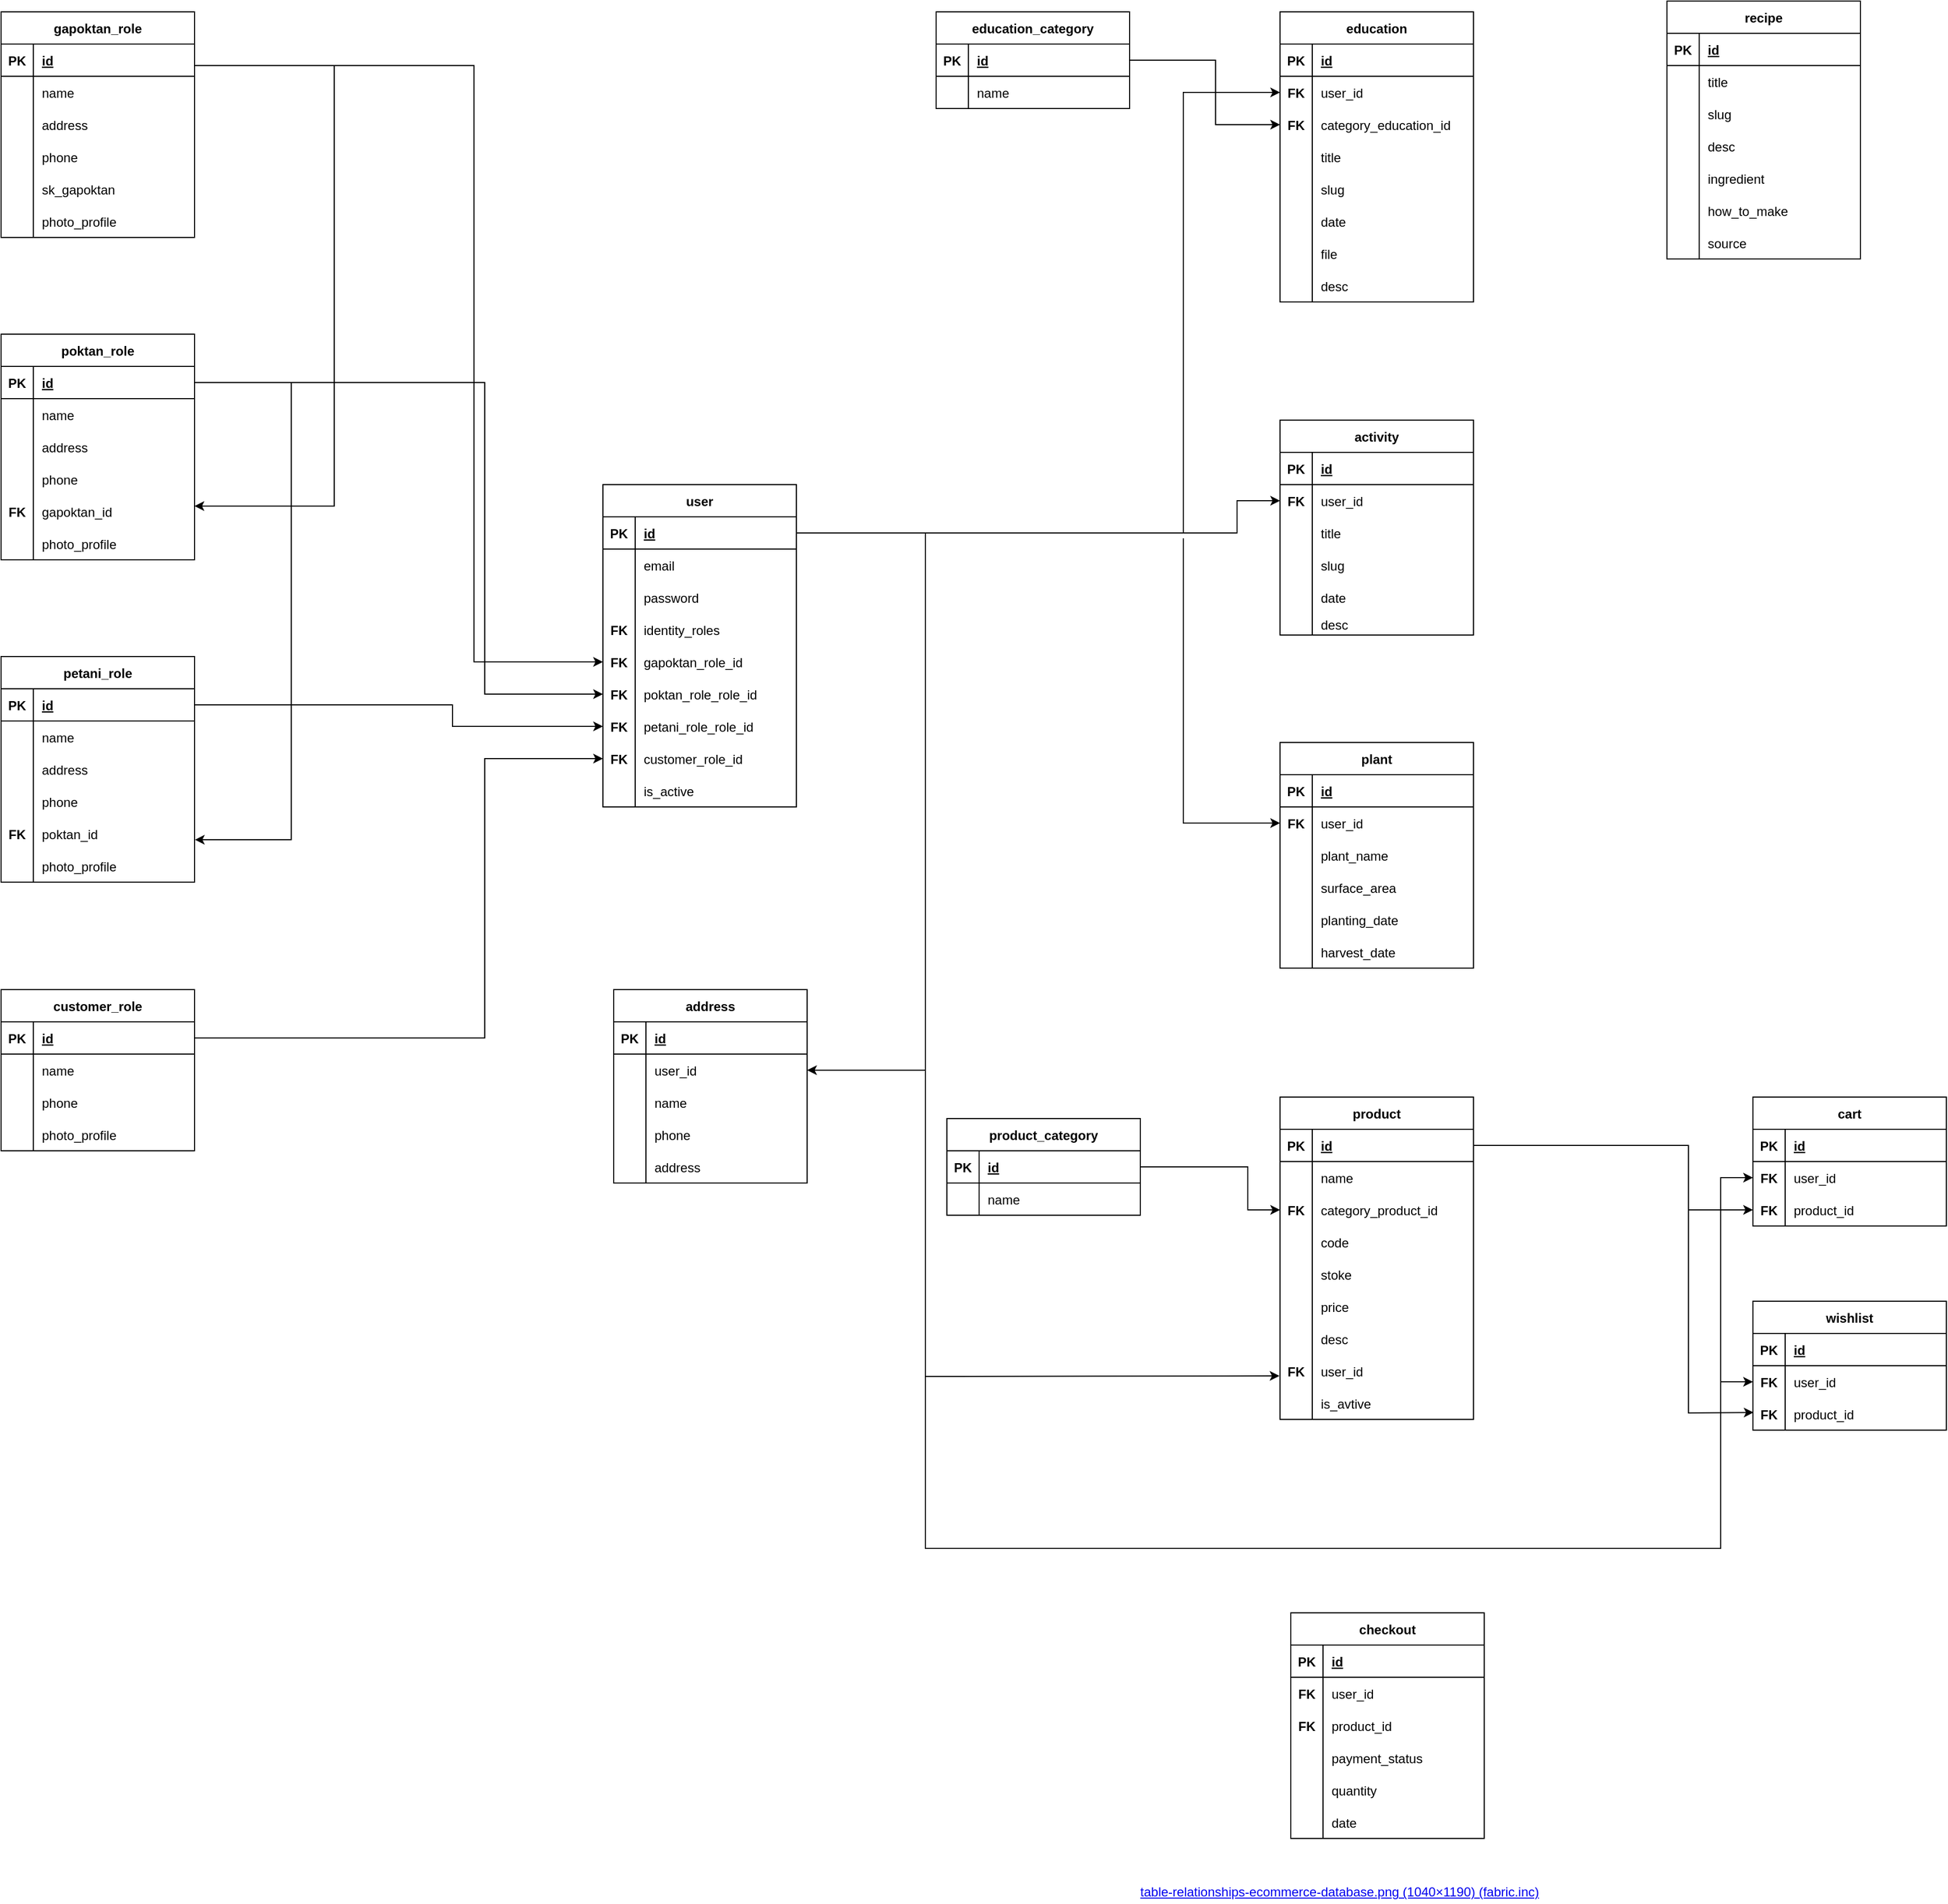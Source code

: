 <mxfile version="17.4.5" type="device"><diagram id="esth8nuOs3_uchCLp90u" name="Page-1"><mxGraphModel dx="1792" dy="614" grid="1" gridSize="10" guides="1" tooltips="1" connect="1" arrows="1" fold="1" page="1" pageScale="1" pageWidth="850" pageHeight="1100" math="0" shadow="0"><root><mxCell id="0"/><mxCell id="1" parent="0"/><mxCell id="tVf5grB1WEhk94KgOwrc-1" value="education" style="shape=table;startSize=30;container=1;collapsible=1;childLayout=tableLayout;fixedRows=1;rowLines=0;fontStyle=1;align=center;resizeLast=1;" parent="1" vertex="1"><mxGeometry x="390" y="130" width="180" height="270" as="geometry"/></mxCell><mxCell id="tVf5grB1WEhk94KgOwrc-2" value="" style="shape=tableRow;horizontal=0;startSize=0;swimlaneHead=0;swimlaneBody=0;fillColor=none;collapsible=0;dropTarget=0;points=[[0,0.5],[1,0.5]];portConstraint=eastwest;top=0;left=0;right=0;bottom=1;" parent="tVf5grB1WEhk94KgOwrc-1" vertex="1"><mxGeometry y="30" width="180" height="30" as="geometry"/></mxCell><mxCell id="tVf5grB1WEhk94KgOwrc-3" value="PK" style="shape=partialRectangle;connectable=0;fillColor=none;top=0;left=0;bottom=0;right=0;fontStyle=1;overflow=hidden;" parent="tVf5grB1WEhk94KgOwrc-2" vertex="1"><mxGeometry width="30" height="30" as="geometry"><mxRectangle width="30" height="30" as="alternateBounds"/></mxGeometry></mxCell><mxCell id="tVf5grB1WEhk94KgOwrc-4" value="id" style="shape=partialRectangle;connectable=0;fillColor=none;top=0;left=0;bottom=0;right=0;align=left;spacingLeft=6;fontStyle=5;overflow=hidden;" parent="tVf5grB1WEhk94KgOwrc-2" vertex="1"><mxGeometry x="30" width="150" height="30" as="geometry"><mxRectangle width="150" height="30" as="alternateBounds"/></mxGeometry></mxCell><mxCell id="nMObwGRFkrPIkJFX0cpi-2" value="" style="shape=tableRow;horizontal=0;startSize=0;swimlaneHead=0;swimlaneBody=0;fillColor=none;collapsible=0;dropTarget=0;points=[[0,0.5],[1,0.5]];portConstraint=eastwest;top=0;left=0;right=0;bottom=0;" parent="tVf5grB1WEhk94KgOwrc-1" vertex="1"><mxGeometry y="60" width="180" height="30" as="geometry"/></mxCell><mxCell id="nMObwGRFkrPIkJFX0cpi-3" value="FK" style="shape=partialRectangle;connectable=0;fillColor=none;top=0;left=0;bottom=0;right=0;editable=1;overflow=hidden;fontStyle=1" parent="nMObwGRFkrPIkJFX0cpi-2" vertex="1"><mxGeometry width="30" height="30" as="geometry"><mxRectangle width="30" height="30" as="alternateBounds"/></mxGeometry></mxCell><mxCell id="nMObwGRFkrPIkJFX0cpi-4" value="user_id" style="shape=partialRectangle;connectable=0;fillColor=none;top=0;left=0;bottom=0;right=0;align=left;spacingLeft=6;overflow=hidden;" parent="nMObwGRFkrPIkJFX0cpi-2" vertex="1"><mxGeometry x="30" width="150" height="30" as="geometry"><mxRectangle width="150" height="30" as="alternateBounds"/></mxGeometry></mxCell><mxCell id="nMObwGRFkrPIkJFX0cpi-17" value="" style="shape=tableRow;horizontal=0;startSize=0;swimlaneHead=0;swimlaneBody=0;fillColor=none;collapsible=0;dropTarget=0;points=[[0,0.5],[1,0.5]];portConstraint=eastwest;top=0;left=0;right=0;bottom=0;" parent="tVf5grB1WEhk94KgOwrc-1" vertex="1"><mxGeometry y="90" width="180" height="30" as="geometry"/></mxCell><mxCell id="nMObwGRFkrPIkJFX0cpi-18" value="FK" style="shape=partialRectangle;connectable=0;fillColor=none;top=0;left=0;bottom=0;right=0;editable=1;overflow=hidden;fontStyle=1" parent="nMObwGRFkrPIkJFX0cpi-17" vertex="1"><mxGeometry width="30" height="30" as="geometry"><mxRectangle width="30" height="30" as="alternateBounds"/></mxGeometry></mxCell><mxCell id="nMObwGRFkrPIkJFX0cpi-19" value="category_education_id" style="shape=partialRectangle;connectable=0;fillColor=none;top=0;left=0;bottom=0;right=0;align=left;spacingLeft=6;overflow=hidden;" parent="nMObwGRFkrPIkJFX0cpi-17" vertex="1"><mxGeometry x="30" width="150" height="30" as="geometry"><mxRectangle width="150" height="30" as="alternateBounds"/></mxGeometry></mxCell><mxCell id="tVf5grB1WEhk94KgOwrc-5" value="" style="shape=tableRow;horizontal=0;startSize=0;swimlaneHead=0;swimlaneBody=0;fillColor=none;collapsible=0;dropTarget=0;points=[[0,0.5],[1,0.5]];portConstraint=eastwest;top=0;left=0;right=0;bottom=0;" parent="tVf5grB1WEhk94KgOwrc-1" vertex="1"><mxGeometry y="120" width="180" height="30" as="geometry"/></mxCell><mxCell id="tVf5grB1WEhk94KgOwrc-6" value="" style="shape=partialRectangle;connectable=0;fillColor=none;top=0;left=0;bottom=0;right=0;editable=1;overflow=hidden;" parent="tVf5grB1WEhk94KgOwrc-5" vertex="1"><mxGeometry width="30" height="30" as="geometry"><mxRectangle width="30" height="30" as="alternateBounds"/></mxGeometry></mxCell><mxCell id="tVf5grB1WEhk94KgOwrc-7" value="title                    " style="shape=partialRectangle;connectable=0;fillColor=none;top=0;left=0;bottom=0;right=0;align=left;spacingLeft=6;overflow=hidden;" parent="tVf5grB1WEhk94KgOwrc-5" vertex="1"><mxGeometry x="30" width="150" height="30" as="geometry"><mxRectangle width="150" height="30" as="alternateBounds"/></mxGeometry></mxCell><mxCell id="Pp-j-qGJkeWjidIDAEFZ-1" value="" style="shape=tableRow;horizontal=0;startSize=0;swimlaneHead=0;swimlaneBody=0;fillColor=none;collapsible=0;dropTarget=0;points=[[0,0.5],[1,0.5]];portConstraint=eastwest;top=0;left=0;right=0;bottom=0;" parent="tVf5grB1WEhk94KgOwrc-1" vertex="1"><mxGeometry y="150" width="180" height="30" as="geometry"/></mxCell><mxCell id="Pp-j-qGJkeWjidIDAEFZ-2" value="" style="shape=partialRectangle;connectable=0;fillColor=none;top=0;left=0;bottom=0;right=0;editable=1;overflow=hidden;" parent="Pp-j-qGJkeWjidIDAEFZ-1" vertex="1"><mxGeometry width="30" height="30" as="geometry"><mxRectangle width="30" height="30" as="alternateBounds"/></mxGeometry></mxCell><mxCell id="Pp-j-qGJkeWjidIDAEFZ-3" value="slug" style="shape=partialRectangle;connectable=0;fillColor=none;top=0;left=0;bottom=0;right=0;align=left;spacingLeft=6;overflow=hidden;" parent="Pp-j-qGJkeWjidIDAEFZ-1" vertex="1"><mxGeometry x="30" width="150" height="30" as="geometry"><mxRectangle width="150" height="30" as="alternateBounds"/></mxGeometry></mxCell><mxCell id="tVf5grB1WEhk94KgOwrc-11" value="" style="shape=tableRow;horizontal=0;startSize=0;swimlaneHead=0;swimlaneBody=0;fillColor=none;collapsible=0;dropTarget=0;points=[[0,0.5],[1,0.5]];portConstraint=eastwest;top=0;left=0;right=0;bottom=0;" parent="tVf5grB1WEhk94KgOwrc-1" vertex="1"><mxGeometry y="180" width="180" height="30" as="geometry"/></mxCell><mxCell id="tVf5grB1WEhk94KgOwrc-12" value="" style="shape=partialRectangle;connectable=0;fillColor=none;top=0;left=0;bottom=0;right=0;editable=1;overflow=hidden;" parent="tVf5grB1WEhk94KgOwrc-11" vertex="1"><mxGeometry width="30" height="30" as="geometry"><mxRectangle width="30" height="30" as="alternateBounds"/></mxGeometry></mxCell><mxCell id="tVf5grB1WEhk94KgOwrc-13" value="date" style="shape=partialRectangle;connectable=0;fillColor=none;top=0;left=0;bottom=0;right=0;align=left;spacingLeft=6;overflow=hidden;" parent="tVf5grB1WEhk94KgOwrc-11" vertex="1"><mxGeometry x="30" width="150" height="30" as="geometry"><mxRectangle width="150" height="30" as="alternateBounds"/></mxGeometry></mxCell><mxCell id="tVf5grB1WEhk94KgOwrc-16" value="" style="shape=tableRow;horizontal=0;startSize=0;swimlaneHead=0;swimlaneBody=0;fillColor=none;collapsible=0;dropTarget=0;points=[[0,0.5],[1,0.5]];portConstraint=eastwest;top=0;left=0;right=0;bottom=0;" parent="tVf5grB1WEhk94KgOwrc-1" vertex="1"><mxGeometry y="210" width="180" height="30" as="geometry"/></mxCell><mxCell id="tVf5grB1WEhk94KgOwrc-17" value="" style="shape=partialRectangle;connectable=0;fillColor=none;top=0;left=0;bottom=0;right=0;editable=1;overflow=hidden;" parent="tVf5grB1WEhk94KgOwrc-16" vertex="1"><mxGeometry width="30" height="30" as="geometry"><mxRectangle width="30" height="30" as="alternateBounds"/></mxGeometry></mxCell><mxCell id="tVf5grB1WEhk94KgOwrc-18" value="file" style="shape=partialRectangle;connectable=0;fillColor=none;top=0;left=0;bottom=0;right=0;align=left;spacingLeft=6;overflow=hidden;" parent="tVf5grB1WEhk94KgOwrc-16" vertex="1"><mxGeometry x="30" width="150" height="30" as="geometry"><mxRectangle width="150" height="30" as="alternateBounds"/></mxGeometry></mxCell><mxCell id="tVf5grB1WEhk94KgOwrc-35" value="" style="shape=tableRow;horizontal=0;startSize=0;swimlaneHead=0;swimlaneBody=0;fillColor=none;collapsible=0;dropTarget=0;points=[[0,0.5],[1,0.5]];portConstraint=eastwest;top=0;left=0;right=0;bottom=0;" parent="tVf5grB1WEhk94KgOwrc-1" vertex="1"><mxGeometry y="240" width="180" height="30" as="geometry"/></mxCell><mxCell id="tVf5grB1WEhk94KgOwrc-36" value="" style="shape=partialRectangle;connectable=0;fillColor=none;top=0;left=0;bottom=0;right=0;editable=1;overflow=hidden;" parent="tVf5grB1WEhk94KgOwrc-35" vertex="1"><mxGeometry width="30" height="30" as="geometry"><mxRectangle width="30" height="30" as="alternateBounds"/></mxGeometry></mxCell><mxCell id="tVf5grB1WEhk94KgOwrc-37" value="desc" style="shape=partialRectangle;connectable=0;fillColor=none;top=0;left=0;bottom=0;right=0;align=left;spacingLeft=6;overflow=hidden;" parent="tVf5grB1WEhk94KgOwrc-35" vertex="1"><mxGeometry x="30" width="150" height="30" as="geometry"><mxRectangle width="150" height="30" as="alternateBounds"/></mxGeometry></mxCell><mxCell id="tVf5grB1WEhk94KgOwrc-38" value="activity" style="shape=table;startSize=30;container=1;collapsible=1;childLayout=tableLayout;fixedRows=1;rowLines=0;fontStyle=1;align=center;resizeLast=1;" parent="1" vertex="1"><mxGeometry x="390" y="510" width="180" height="200" as="geometry"/></mxCell><mxCell id="tVf5grB1WEhk94KgOwrc-39" value="" style="shape=tableRow;horizontal=0;startSize=0;swimlaneHead=0;swimlaneBody=0;fillColor=none;collapsible=0;dropTarget=0;points=[[0,0.5],[1,0.5]];portConstraint=eastwest;top=0;left=0;right=0;bottom=1;" parent="tVf5grB1WEhk94KgOwrc-38" vertex="1"><mxGeometry y="30" width="180" height="30" as="geometry"/></mxCell><mxCell id="tVf5grB1WEhk94KgOwrc-40" value="PK" style="shape=partialRectangle;connectable=0;fillColor=none;top=0;left=0;bottom=0;right=0;fontStyle=1;overflow=hidden;" parent="tVf5grB1WEhk94KgOwrc-39" vertex="1"><mxGeometry width="30" height="30" as="geometry"><mxRectangle width="30" height="30" as="alternateBounds"/></mxGeometry></mxCell><mxCell id="tVf5grB1WEhk94KgOwrc-41" value="id" style="shape=partialRectangle;connectable=0;fillColor=none;top=0;left=0;bottom=0;right=0;align=left;spacingLeft=6;fontStyle=5;overflow=hidden;" parent="tVf5grB1WEhk94KgOwrc-39" vertex="1"><mxGeometry x="30" width="150" height="30" as="geometry"><mxRectangle width="150" height="30" as="alternateBounds"/></mxGeometry></mxCell><mxCell id="nMObwGRFkrPIkJFX0cpi-5" value="" style="shape=tableRow;horizontal=0;startSize=0;swimlaneHead=0;swimlaneBody=0;fillColor=none;collapsible=0;dropTarget=0;points=[[0,0.5],[1,0.5]];portConstraint=eastwest;top=0;left=0;right=0;bottom=0;" parent="tVf5grB1WEhk94KgOwrc-38" vertex="1"><mxGeometry y="60" width="180" height="30" as="geometry"/></mxCell><mxCell id="nMObwGRFkrPIkJFX0cpi-6" value="FK" style="shape=partialRectangle;connectable=0;fillColor=none;top=0;left=0;bottom=0;right=0;editable=1;overflow=hidden;fontStyle=1" parent="nMObwGRFkrPIkJFX0cpi-5" vertex="1"><mxGeometry width="30" height="30" as="geometry"><mxRectangle width="30" height="30" as="alternateBounds"/></mxGeometry></mxCell><mxCell id="nMObwGRFkrPIkJFX0cpi-7" value="user_id" style="shape=partialRectangle;connectable=0;fillColor=none;top=0;left=0;bottom=0;right=0;align=left;spacingLeft=6;overflow=hidden;" parent="nMObwGRFkrPIkJFX0cpi-5" vertex="1"><mxGeometry x="30" width="150" height="30" as="geometry"><mxRectangle width="150" height="30" as="alternateBounds"/></mxGeometry></mxCell><mxCell id="tVf5grB1WEhk94KgOwrc-42" value="" style="shape=tableRow;horizontal=0;startSize=0;swimlaneHead=0;swimlaneBody=0;fillColor=none;collapsible=0;dropTarget=0;points=[[0,0.5],[1,0.5]];portConstraint=eastwest;top=0;left=0;right=0;bottom=0;" parent="tVf5grB1WEhk94KgOwrc-38" vertex="1"><mxGeometry y="90" width="180" height="30" as="geometry"/></mxCell><mxCell id="tVf5grB1WEhk94KgOwrc-43" value="" style="shape=partialRectangle;connectable=0;fillColor=none;top=0;left=0;bottom=0;right=0;editable=1;overflow=hidden;" parent="tVf5grB1WEhk94KgOwrc-42" vertex="1"><mxGeometry width="30" height="30" as="geometry"><mxRectangle width="30" height="30" as="alternateBounds"/></mxGeometry></mxCell><mxCell id="tVf5grB1WEhk94KgOwrc-44" value="title" style="shape=partialRectangle;connectable=0;fillColor=none;top=0;left=0;bottom=0;right=0;align=left;spacingLeft=6;overflow=hidden;" parent="tVf5grB1WEhk94KgOwrc-42" vertex="1"><mxGeometry x="30" width="150" height="30" as="geometry"><mxRectangle width="150" height="30" as="alternateBounds"/></mxGeometry></mxCell><mxCell id="nqqhnMkN02IXDv0xiZVQ-1" value="" style="shape=tableRow;horizontal=0;startSize=0;swimlaneHead=0;swimlaneBody=0;fillColor=none;collapsible=0;dropTarget=0;points=[[0,0.5],[1,0.5]];portConstraint=eastwest;top=0;left=0;right=0;bottom=0;" parent="tVf5grB1WEhk94KgOwrc-38" vertex="1"><mxGeometry y="120" width="180" height="30" as="geometry"/></mxCell><mxCell id="nqqhnMkN02IXDv0xiZVQ-2" value="" style="shape=partialRectangle;connectable=0;fillColor=none;top=0;left=0;bottom=0;right=0;editable=1;overflow=hidden;" parent="nqqhnMkN02IXDv0xiZVQ-1" vertex="1"><mxGeometry width="30" height="30" as="geometry"><mxRectangle width="30" height="30" as="alternateBounds"/></mxGeometry></mxCell><mxCell id="nqqhnMkN02IXDv0xiZVQ-3" value="slug" style="shape=partialRectangle;connectable=0;fillColor=none;top=0;left=0;bottom=0;right=0;align=left;spacingLeft=6;overflow=hidden;" parent="nqqhnMkN02IXDv0xiZVQ-1" vertex="1"><mxGeometry x="30" width="150" height="30" as="geometry"><mxRectangle width="150" height="30" as="alternateBounds"/></mxGeometry></mxCell><mxCell id="tVf5grB1WEhk94KgOwrc-48" value="" style="shape=tableRow;horizontal=0;startSize=0;swimlaneHead=0;swimlaneBody=0;fillColor=none;collapsible=0;dropTarget=0;points=[[0,0.5],[1,0.5]];portConstraint=eastwest;top=0;left=0;right=0;bottom=0;" parent="tVf5grB1WEhk94KgOwrc-38" vertex="1"><mxGeometry y="150" width="180" height="30" as="geometry"/></mxCell><mxCell id="tVf5grB1WEhk94KgOwrc-49" value="" style="shape=partialRectangle;connectable=0;fillColor=none;top=0;left=0;bottom=0;right=0;editable=1;overflow=hidden;" parent="tVf5grB1WEhk94KgOwrc-48" vertex="1"><mxGeometry width="30" height="30" as="geometry"><mxRectangle width="30" height="30" as="alternateBounds"/></mxGeometry></mxCell><mxCell id="tVf5grB1WEhk94KgOwrc-50" value="date" style="shape=partialRectangle;connectable=0;fillColor=none;top=0;left=0;bottom=0;right=0;align=left;spacingLeft=6;overflow=hidden;" parent="tVf5grB1WEhk94KgOwrc-48" vertex="1"><mxGeometry x="30" width="150" height="30" as="geometry"><mxRectangle width="150" height="30" as="alternateBounds"/></mxGeometry></mxCell><mxCell id="tVf5grB1WEhk94KgOwrc-51" value="" style="shape=tableRow;horizontal=0;startSize=0;swimlaneHead=0;swimlaneBody=0;fillColor=none;collapsible=0;dropTarget=0;points=[[0,0.5],[1,0.5]];portConstraint=eastwest;top=0;left=0;right=0;bottom=0;" parent="tVf5grB1WEhk94KgOwrc-38" vertex="1"><mxGeometry y="180" width="180" height="20" as="geometry"/></mxCell><mxCell id="tVf5grB1WEhk94KgOwrc-52" value="" style="shape=partialRectangle;connectable=0;fillColor=none;top=0;left=0;bottom=0;right=0;editable=1;overflow=hidden;" parent="tVf5grB1WEhk94KgOwrc-51" vertex="1"><mxGeometry width="30" height="20" as="geometry"><mxRectangle width="30" height="20" as="alternateBounds"/></mxGeometry></mxCell><mxCell id="tVf5grB1WEhk94KgOwrc-53" value="desc" style="shape=partialRectangle;connectable=0;fillColor=none;top=0;left=0;bottom=0;right=0;align=left;spacingLeft=6;overflow=hidden;" parent="tVf5grB1WEhk94KgOwrc-51" vertex="1"><mxGeometry x="30" width="150" height="20" as="geometry"><mxRectangle width="150" height="20" as="alternateBounds"/></mxGeometry></mxCell><mxCell id="tVf5grB1WEhk94KgOwrc-57" value="plant" style="shape=table;startSize=30;container=1;collapsible=1;childLayout=tableLayout;fixedRows=1;rowLines=0;fontStyle=1;align=center;resizeLast=1;" parent="1" vertex="1"><mxGeometry x="390" y="810" width="180" height="210" as="geometry"/></mxCell><mxCell id="tVf5grB1WEhk94KgOwrc-58" value="" style="shape=tableRow;horizontal=0;startSize=0;swimlaneHead=0;swimlaneBody=0;fillColor=none;collapsible=0;dropTarget=0;points=[[0,0.5],[1,0.5]];portConstraint=eastwest;top=0;left=0;right=0;bottom=1;" parent="tVf5grB1WEhk94KgOwrc-57" vertex="1"><mxGeometry y="30" width="180" height="30" as="geometry"/></mxCell><mxCell id="tVf5grB1WEhk94KgOwrc-59" value="PK" style="shape=partialRectangle;connectable=0;fillColor=none;top=0;left=0;bottom=0;right=0;fontStyle=1;overflow=hidden;" parent="tVf5grB1WEhk94KgOwrc-58" vertex="1"><mxGeometry width="30" height="30" as="geometry"><mxRectangle width="30" height="30" as="alternateBounds"/></mxGeometry></mxCell><mxCell id="tVf5grB1WEhk94KgOwrc-60" value="id" style="shape=partialRectangle;connectable=0;fillColor=none;top=0;left=0;bottom=0;right=0;align=left;spacingLeft=6;fontStyle=5;overflow=hidden;" parent="tVf5grB1WEhk94KgOwrc-58" vertex="1"><mxGeometry x="30" width="150" height="30" as="geometry"><mxRectangle width="150" height="30" as="alternateBounds"/></mxGeometry></mxCell><mxCell id="tVf5grB1WEhk94KgOwrc-70" value="" style="shape=tableRow;horizontal=0;startSize=0;swimlaneHead=0;swimlaneBody=0;fillColor=none;collapsible=0;dropTarget=0;points=[[0,0.5],[1,0.5]];portConstraint=eastwest;top=0;left=0;right=0;bottom=0;" parent="tVf5grB1WEhk94KgOwrc-57" vertex="1"><mxGeometry y="60" width="180" height="30" as="geometry"/></mxCell><mxCell id="tVf5grB1WEhk94KgOwrc-71" value="FK" style="shape=partialRectangle;connectable=0;fillColor=none;top=0;left=0;bottom=0;right=0;editable=1;overflow=hidden;fontStyle=1" parent="tVf5grB1WEhk94KgOwrc-70" vertex="1"><mxGeometry width="30" height="30" as="geometry"><mxRectangle width="30" height="30" as="alternateBounds"/></mxGeometry></mxCell><mxCell id="tVf5grB1WEhk94KgOwrc-72" value="user_id" style="shape=partialRectangle;connectable=0;fillColor=none;top=0;left=0;bottom=0;right=0;align=left;spacingLeft=6;overflow=hidden;" parent="tVf5grB1WEhk94KgOwrc-70" vertex="1"><mxGeometry x="30" width="150" height="30" as="geometry"><mxRectangle width="150" height="30" as="alternateBounds"/></mxGeometry></mxCell><mxCell id="tVf5grB1WEhk94KgOwrc-61" value="" style="shape=tableRow;horizontal=0;startSize=0;swimlaneHead=0;swimlaneBody=0;fillColor=none;collapsible=0;dropTarget=0;points=[[0,0.5],[1,0.5]];portConstraint=eastwest;top=0;left=0;right=0;bottom=0;" parent="tVf5grB1WEhk94KgOwrc-57" vertex="1"><mxGeometry y="90" width="180" height="30" as="geometry"/></mxCell><mxCell id="tVf5grB1WEhk94KgOwrc-62" value="" style="shape=partialRectangle;connectable=0;fillColor=none;top=0;left=0;bottom=0;right=0;editable=1;overflow=hidden;" parent="tVf5grB1WEhk94KgOwrc-61" vertex="1"><mxGeometry width="30" height="30" as="geometry"><mxRectangle width="30" height="30" as="alternateBounds"/></mxGeometry></mxCell><mxCell id="tVf5grB1WEhk94KgOwrc-63" value="plant_name" style="shape=partialRectangle;connectable=0;fillColor=none;top=0;left=0;bottom=0;right=0;align=left;spacingLeft=6;overflow=hidden;" parent="tVf5grB1WEhk94KgOwrc-61" vertex="1"><mxGeometry x="30" width="150" height="30" as="geometry"><mxRectangle width="150" height="30" as="alternateBounds"/></mxGeometry></mxCell><mxCell id="tVf5grB1WEhk94KgOwrc-64" value="" style="shape=tableRow;horizontal=0;startSize=0;swimlaneHead=0;swimlaneBody=0;fillColor=none;collapsible=0;dropTarget=0;points=[[0,0.5],[1,0.5]];portConstraint=eastwest;top=0;left=0;right=0;bottom=0;" parent="tVf5grB1WEhk94KgOwrc-57" vertex="1"><mxGeometry y="120" width="180" height="30" as="geometry"/></mxCell><mxCell id="tVf5grB1WEhk94KgOwrc-65" value="" style="shape=partialRectangle;connectable=0;fillColor=none;top=0;left=0;bottom=0;right=0;editable=1;overflow=hidden;" parent="tVf5grB1WEhk94KgOwrc-64" vertex="1"><mxGeometry width="30" height="30" as="geometry"><mxRectangle width="30" height="30" as="alternateBounds"/></mxGeometry></mxCell><mxCell id="tVf5grB1WEhk94KgOwrc-66" value="surface_area" style="shape=partialRectangle;connectable=0;fillColor=none;top=0;left=0;bottom=0;right=0;align=left;spacingLeft=6;overflow=hidden;" parent="tVf5grB1WEhk94KgOwrc-64" vertex="1"><mxGeometry x="30" width="150" height="30" as="geometry"><mxRectangle width="150" height="30" as="alternateBounds"/></mxGeometry></mxCell><mxCell id="nMObwGRFkrPIkJFX0cpi-11" value="" style="shape=tableRow;horizontal=0;startSize=0;swimlaneHead=0;swimlaneBody=0;fillColor=none;collapsible=0;dropTarget=0;points=[[0,0.5],[1,0.5]];portConstraint=eastwest;top=0;left=0;right=0;bottom=0;" parent="tVf5grB1WEhk94KgOwrc-57" vertex="1"><mxGeometry y="150" width="180" height="30" as="geometry"/></mxCell><mxCell id="nMObwGRFkrPIkJFX0cpi-12" value="" style="shape=partialRectangle;connectable=0;fillColor=none;top=0;left=0;bottom=0;right=0;editable=1;overflow=hidden;" parent="nMObwGRFkrPIkJFX0cpi-11" vertex="1"><mxGeometry width="30" height="30" as="geometry"><mxRectangle width="30" height="30" as="alternateBounds"/></mxGeometry></mxCell><mxCell id="nMObwGRFkrPIkJFX0cpi-13" value="planting_date" style="shape=partialRectangle;connectable=0;fillColor=none;top=0;left=0;bottom=0;right=0;align=left;spacingLeft=6;overflow=hidden;" parent="nMObwGRFkrPIkJFX0cpi-11" vertex="1"><mxGeometry x="30" width="150" height="30" as="geometry"><mxRectangle width="150" height="30" as="alternateBounds"/></mxGeometry></mxCell><mxCell id="nMObwGRFkrPIkJFX0cpi-14" value="" style="shape=tableRow;horizontal=0;startSize=0;swimlaneHead=0;swimlaneBody=0;fillColor=none;collapsible=0;dropTarget=0;points=[[0,0.5],[1,0.5]];portConstraint=eastwest;top=0;left=0;right=0;bottom=0;" parent="tVf5grB1WEhk94KgOwrc-57" vertex="1"><mxGeometry y="180" width="180" height="30" as="geometry"/></mxCell><mxCell id="nMObwGRFkrPIkJFX0cpi-15" value="" style="shape=partialRectangle;connectable=0;fillColor=none;top=0;left=0;bottom=0;right=0;editable=1;overflow=hidden;" parent="nMObwGRFkrPIkJFX0cpi-14" vertex="1"><mxGeometry width="30" height="30" as="geometry"><mxRectangle width="30" height="30" as="alternateBounds"/></mxGeometry></mxCell><mxCell id="nMObwGRFkrPIkJFX0cpi-16" value="harvest_date" style="shape=partialRectangle;connectable=0;fillColor=none;top=0;left=0;bottom=0;right=0;align=left;spacingLeft=6;overflow=hidden;" parent="nMObwGRFkrPIkJFX0cpi-14" vertex="1"><mxGeometry x="30" width="150" height="30" as="geometry"><mxRectangle width="150" height="30" as="alternateBounds"/></mxGeometry></mxCell><mxCell id="nMObwGRFkrPIkJFX0cpi-48" value="" style="edgeStyle=orthogonalEdgeStyle;rounded=0;orthogonalLoop=1;jettySize=auto;html=1;" parent="1" source="nMObwGRFkrPIkJFX0cpi-23" edge="1"><mxGeometry relative="1" as="geometry"><mxPoint x="390" y="235" as="targetPoint"/><Array as="points"><mxPoint x="330" y="175"/><mxPoint x="330" y="235"/></Array></mxGeometry></mxCell><mxCell id="nMObwGRFkrPIkJFX0cpi-23" value="education_category" style="shape=table;startSize=30;container=1;collapsible=1;childLayout=tableLayout;fixedRows=1;rowLines=0;fontStyle=1;align=center;resizeLast=1;" parent="1" vertex="1"><mxGeometry x="70" y="130" width="180" height="90" as="geometry"/></mxCell><mxCell id="nMObwGRFkrPIkJFX0cpi-24" value="" style="shape=tableRow;horizontal=0;startSize=0;swimlaneHead=0;swimlaneBody=0;fillColor=none;collapsible=0;dropTarget=0;points=[[0,0.5],[1,0.5]];portConstraint=eastwest;top=0;left=0;right=0;bottom=1;" parent="nMObwGRFkrPIkJFX0cpi-23" vertex="1"><mxGeometry y="30" width="180" height="30" as="geometry"/></mxCell><mxCell id="nMObwGRFkrPIkJFX0cpi-25" value="PK" style="shape=partialRectangle;connectable=0;fillColor=none;top=0;left=0;bottom=0;right=0;fontStyle=1;overflow=hidden;" parent="nMObwGRFkrPIkJFX0cpi-24" vertex="1"><mxGeometry width="30" height="30" as="geometry"><mxRectangle width="30" height="30" as="alternateBounds"/></mxGeometry></mxCell><mxCell id="nMObwGRFkrPIkJFX0cpi-26" value="id" style="shape=partialRectangle;connectable=0;fillColor=none;top=0;left=0;bottom=0;right=0;align=left;spacingLeft=6;fontStyle=5;overflow=hidden;" parent="nMObwGRFkrPIkJFX0cpi-24" vertex="1"><mxGeometry x="30" width="150" height="30" as="geometry"><mxRectangle width="150" height="30" as="alternateBounds"/></mxGeometry></mxCell><mxCell id="nMObwGRFkrPIkJFX0cpi-27" value="" style="shape=tableRow;horizontal=0;startSize=0;swimlaneHead=0;swimlaneBody=0;fillColor=none;collapsible=0;dropTarget=0;points=[[0,0.5],[1,0.5]];portConstraint=eastwest;top=0;left=0;right=0;bottom=0;" parent="nMObwGRFkrPIkJFX0cpi-23" vertex="1"><mxGeometry y="60" width="180" height="30" as="geometry"/></mxCell><mxCell id="nMObwGRFkrPIkJFX0cpi-28" value="" style="shape=partialRectangle;connectable=0;fillColor=none;top=0;left=0;bottom=0;right=0;editable=1;overflow=hidden;fontStyle=1" parent="nMObwGRFkrPIkJFX0cpi-27" vertex="1"><mxGeometry width="30" height="30" as="geometry"><mxRectangle width="30" height="30" as="alternateBounds"/></mxGeometry></mxCell><mxCell id="nMObwGRFkrPIkJFX0cpi-29" value="name" style="shape=partialRectangle;connectable=0;fillColor=none;top=0;left=0;bottom=0;right=0;align=left;spacingLeft=6;overflow=hidden;" parent="nMObwGRFkrPIkJFX0cpi-27" vertex="1"><mxGeometry x="30" width="150" height="30" as="geometry"><mxRectangle width="150" height="30" as="alternateBounds"/></mxGeometry></mxCell><mxCell id="nMObwGRFkrPIkJFX0cpi-55" value="user" style="shape=table;startSize=30;container=1;collapsible=1;childLayout=tableLayout;fixedRows=1;rowLines=0;fontStyle=1;align=center;resizeLast=1;" parent="1" vertex="1"><mxGeometry x="-240" y="570" width="180" height="300" as="geometry"/></mxCell><mxCell id="nMObwGRFkrPIkJFX0cpi-56" value="" style="shape=tableRow;horizontal=0;startSize=0;swimlaneHead=0;swimlaneBody=0;fillColor=none;collapsible=0;dropTarget=0;points=[[0,0.5],[1,0.5]];portConstraint=eastwest;top=0;left=0;right=0;bottom=1;" parent="nMObwGRFkrPIkJFX0cpi-55" vertex="1"><mxGeometry y="30" width="180" height="30" as="geometry"/></mxCell><mxCell id="nMObwGRFkrPIkJFX0cpi-57" value="PK" style="shape=partialRectangle;connectable=0;fillColor=none;top=0;left=0;bottom=0;right=0;fontStyle=1;overflow=hidden;" parent="nMObwGRFkrPIkJFX0cpi-56" vertex="1"><mxGeometry width="30" height="30" as="geometry"><mxRectangle width="30" height="30" as="alternateBounds"/></mxGeometry></mxCell><mxCell id="nMObwGRFkrPIkJFX0cpi-58" value="id" style="shape=partialRectangle;connectable=0;fillColor=none;top=0;left=0;bottom=0;right=0;align=left;spacingLeft=6;fontStyle=5;overflow=hidden;" parent="nMObwGRFkrPIkJFX0cpi-56" vertex="1"><mxGeometry x="30" width="150" height="30" as="geometry"><mxRectangle width="150" height="30" as="alternateBounds"/></mxGeometry></mxCell><mxCell id="nMObwGRFkrPIkJFX0cpi-59" value="" style="shape=tableRow;horizontal=0;startSize=0;swimlaneHead=0;swimlaneBody=0;fillColor=none;collapsible=0;dropTarget=0;points=[[0,0.5],[1,0.5]];portConstraint=eastwest;top=0;left=0;right=0;bottom=0;" parent="nMObwGRFkrPIkJFX0cpi-55" vertex="1"><mxGeometry y="60" width="180" height="30" as="geometry"/></mxCell><mxCell id="nMObwGRFkrPIkJFX0cpi-60" value="" style="shape=partialRectangle;connectable=0;fillColor=none;top=0;left=0;bottom=0;right=0;editable=1;overflow=hidden;fontStyle=1" parent="nMObwGRFkrPIkJFX0cpi-59" vertex="1"><mxGeometry width="30" height="30" as="geometry"><mxRectangle width="30" height="30" as="alternateBounds"/></mxGeometry></mxCell><mxCell id="nMObwGRFkrPIkJFX0cpi-61" value="email " style="shape=partialRectangle;connectable=0;fillColor=none;top=0;left=0;bottom=0;right=0;align=left;spacingLeft=6;overflow=hidden;" parent="nMObwGRFkrPIkJFX0cpi-59" vertex="1"><mxGeometry x="30" width="150" height="30" as="geometry"><mxRectangle width="150" height="30" as="alternateBounds"/></mxGeometry></mxCell><mxCell id="nMObwGRFkrPIkJFX0cpi-69" value="" style="shape=tableRow;horizontal=0;startSize=0;swimlaneHead=0;swimlaneBody=0;fillColor=none;collapsible=0;dropTarget=0;points=[[0,0.5],[1,0.5]];portConstraint=eastwest;top=0;left=0;right=0;bottom=0;" parent="nMObwGRFkrPIkJFX0cpi-55" vertex="1"><mxGeometry y="90" width="180" height="30" as="geometry"/></mxCell><mxCell id="nMObwGRFkrPIkJFX0cpi-70" value="" style="shape=partialRectangle;connectable=0;fillColor=none;top=0;left=0;bottom=0;right=0;editable=1;overflow=hidden;fontStyle=1" parent="nMObwGRFkrPIkJFX0cpi-69" vertex="1"><mxGeometry width="30" height="30" as="geometry"><mxRectangle width="30" height="30" as="alternateBounds"/></mxGeometry></mxCell><mxCell id="nMObwGRFkrPIkJFX0cpi-71" value="password" style="shape=partialRectangle;connectable=0;fillColor=none;top=0;left=0;bottom=0;right=0;align=left;spacingLeft=6;overflow=hidden;" parent="nMObwGRFkrPIkJFX0cpi-69" vertex="1"><mxGeometry x="30" width="150" height="30" as="geometry"><mxRectangle width="150" height="30" as="alternateBounds"/></mxGeometry></mxCell><mxCell id="nMObwGRFkrPIkJFX0cpi-72" value="" style="shape=tableRow;horizontal=0;startSize=0;swimlaneHead=0;swimlaneBody=0;fillColor=none;collapsible=0;dropTarget=0;points=[[0,0.5],[1,0.5]];portConstraint=eastwest;top=0;left=0;right=0;bottom=0;" parent="nMObwGRFkrPIkJFX0cpi-55" vertex="1"><mxGeometry y="120" width="180" height="30" as="geometry"/></mxCell><mxCell id="nMObwGRFkrPIkJFX0cpi-73" value="FK" style="shape=partialRectangle;connectable=0;fillColor=none;top=0;left=0;bottom=0;right=0;editable=1;overflow=hidden;fontStyle=1" parent="nMObwGRFkrPIkJFX0cpi-72" vertex="1"><mxGeometry width="30" height="30" as="geometry"><mxRectangle width="30" height="30" as="alternateBounds"/></mxGeometry></mxCell><mxCell id="nMObwGRFkrPIkJFX0cpi-74" value="identity_roles" style="shape=partialRectangle;connectable=0;fillColor=none;top=0;left=0;bottom=0;right=0;align=left;spacingLeft=6;overflow=hidden;" parent="nMObwGRFkrPIkJFX0cpi-72" vertex="1"><mxGeometry x="30" width="150" height="30" as="geometry"><mxRectangle width="150" height="30" as="alternateBounds"/></mxGeometry></mxCell><mxCell id="nMObwGRFkrPIkJFX0cpi-183" value="" style="shape=tableRow;horizontal=0;startSize=0;swimlaneHead=0;swimlaneBody=0;fillColor=none;collapsible=0;dropTarget=0;points=[[0,0.5],[1,0.5]];portConstraint=eastwest;top=0;left=0;right=0;bottom=0;" parent="nMObwGRFkrPIkJFX0cpi-55" vertex="1"><mxGeometry y="150" width="180" height="30" as="geometry"/></mxCell><mxCell id="nMObwGRFkrPIkJFX0cpi-184" value="FK" style="shape=partialRectangle;connectable=0;fillColor=none;top=0;left=0;bottom=0;right=0;editable=1;overflow=hidden;fontStyle=1" parent="nMObwGRFkrPIkJFX0cpi-183" vertex="1"><mxGeometry width="30" height="30" as="geometry"><mxRectangle width="30" height="30" as="alternateBounds"/></mxGeometry></mxCell><mxCell id="nMObwGRFkrPIkJFX0cpi-185" value="gapoktan_role_id" style="shape=partialRectangle;connectable=0;fillColor=none;top=0;left=0;bottom=0;right=0;align=left;spacingLeft=6;overflow=hidden;" parent="nMObwGRFkrPIkJFX0cpi-183" vertex="1"><mxGeometry x="30" width="150" height="30" as="geometry"><mxRectangle width="150" height="30" as="alternateBounds"/></mxGeometry></mxCell><mxCell id="nMObwGRFkrPIkJFX0cpi-239" value="" style="shape=tableRow;horizontal=0;startSize=0;swimlaneHead=0;swimlaneBody=0;fillColor=none;collapsible=0;dropTarget=0;points=[[0,0.5],[1,0.5]];portConstraint=eastwest;top=0;left=0;right=0;bottom=0;" parent="nMObwGRFkrPIkJFX0cpi-55" vertex="1"><mxGeometry y="180" width="180" height="30" as="geometry"/></mxCell><mxCell id="nMObwGRFkrPIkJFX0cpi-240" value="FK" style="shape=partialRectangle;connectable=0;fillColor=none;top=0;left=0;bottom=0;right=0;editable=1;overflow=hidden;fontStyle=1" parent="nMObwGRFkrPIkJFX0cpi-239" vertex="1"><mxGeometry width="30" height="30" as="geometry"><mxRectangle width="30" height="30" as="alternateBounds"/></mxGeometry></mxCell><mxCell id="nMObwGRFkrPIkJFX0cpi-241" value="poktan_role_role_id" style="shape=partialRectangle;connectable=0;fillColor=none;top=0;left=0;bottom=0;right=0;align=left;spacingLeft=6;overflow=hidden;" parent="nMObwGRFkrPIkJFX0cpi-239" vertex="1"><mxGeometry x="30" width="150" height="30" as="geometry"><mxRectangle width="150" height="30" as="alternateBounds"/></mxGeometry></mxCell><mxCell id="nMObwGRFkrPIkJFX0cpi-242" value="" style="shape=tableRow;horizontal=0;startSize=0;swimlaneHead=0;swimlaneBody=0;fillColor=none;collapsible=0;dropTarget=0;points=[[0,0.5],[1,0.5]];portConstraint=eastwest;top=0;left=0;right=0;bottom=0;" parent="nMObwGRFkrPIkJFX0cpi-55" vertex="1"><mxGeometry y="210" width="180" height="30" as="geometry"/></mxCell><mxCell id="nMObwGRFkrPIkJFX0cpi-243" value="FK" style="shape=partialRectangle;connectable=0;fillColor=none;top=0;left=0;bottom=0;right=0;editable=1;overflow=hidden;fontStyle=1" parent="nMObwGRFkrPIkJFX0cpi-242" vertex="1"><mxGeometry width="30" height="30" as="geometry"><mxRectangle width="30" height="30" as="alternateBounds"/></mxGeometry></mxCell><mxCell id="nMObwGRFkrPIkJFX0cpi-244" value="petani_role_role_id" style="shape=partialRectangle;connectable=0;fillColor=none;top=0;left=0;bottom=0;right=0;align=left;spacingLeft=6;overflow=hidden;" parent="nMObwGRFkrPIkJFX0cpi-242" vertex="1"><mxGeometry x="30" width="150" height="30" as="geometry"><mxRectangle width="150" height="30" as="alternateBounds"/></mxGeometry></mxCell><mxCell id="nMObwGRFkrPIkJFX0cpi-245" value="" style="shape=tableRow;horizontal=0;startSize=0;swimlaneHead=0;swimlaneBody=0;fillColor=none;collapsible=0;dropTarget=0;points=[[0,0.5],[1,0.5]];portConstraint=eastwest;top=0;left=0;right=0;bottom=0;" parent="nMObwGRFkrPIkJFX0cpi-55" vertex="1"><mxGeometry y="240" width="180" height="30" as="geometry"/></mxCell><mxCell id="nMObwGRFkrPIkJFX0cpi-246" value="FK" style="shape=partialRectangle;connectable=0;fillColor=none;top=0;left=0;bottom=0;right=0;editable=1;overflow=hidden;fontStyle=1" parent="nMObwGRFkrPIkJFX0cpi-245" vertex="1"><mxGeometry width="30" height="30" as="geometry"><mxRectangle width="30" height="30" as="alternateBounds"/></mxGeometry></mxCell><mxCell id="nMObwGRFkrPIkJFX0cpi-247" value="customer_role_id" style="shape=partialRectangle;connectable=0;fillColor=none;top=0;left=0;bottom=0;right=0;align=left;spacingLeft=6;overflow=hidden;" parent="nMObwGRFkrPIkJFX0cpi-245" vertex="1"><mxGeometry x="30" width="150" height="30" as="geometry"><mxRectangle width="150" height="30" as="alternateBounds"/></mxGeometry></mxCell><mxCell id="nMObwGRFkrPIkJFX0cpi-257" value="" style="shape=tableRow;horizontal=0;startSize=0;swimlaneHead=0;swimlaneBody=0;fillColor=none;collapsible=0;dropTarget=0;points=[[0,0.5],[1,0.5]];portConstraint=eastwest;top=0;left=0;right=0;bottom=0;" parent="nMObwGRFkrPIkJFX0cpi-55" vertex="1"><mxGeometry y="270" width="180" height="30" as="geometry"/></mxCell><mxCell id="nMObwGRFkrPIkJFX0cpi-258" value="" style="shape=partialRectangle;connectable=0;fillColor=none;top=0;left=0;bottom=0;right=0;editable=1;overflow=hidden;fontStyle=1" parent="nMObwGRFkrPIkJFX0cpi-257" vertex="1"><mxGeometry width="30" height="30" as="geometry"><mxRectangle width="30" height="30" as="alternateBounds"/></mxGeometry></mxCell><mxCell id="nMObwGRFkrPIkJFX0cpi-259" value="is_active" style="shape=partialRectangle;connectable=0;fillColor=none;top=0;left=0;bottom=0;right=0;align=left;spacingLeft=6;overflow=hidden;" parent="nMObwGRFkrPIkJFX0cpi-257" vertex="1"><mxGeometry x="30" width="150" height="30" as="geometry"><mxRectangle width="150" height="30" as="alternateBounds"/></mxGeometry></mxCell><mxCell id="nMObwGRFkrPIkJFX0cpi-154" value="" style="edgeStyle=orthogonalEdgeStyle;rounded=0;orthogonalLoop=1;jettySize=auto;html=1;entryX=1;entryY=0.333;entryDx=0;entryDy=0;entryPerimeter=0;" parent="1" source="nMObwGRFkrPIkJFX0cpi-109" target="nMObwGRFkrPIkJFX0cpi-144" edge="1"><mxGeometry relative="1" as="geometry"><mxPoint x="-570" y="590" as="targetPoint"/><Array as="points"><mxPoint x="-490" y="180"/><mxPoint x="-490" y="590"/></Array></mxGeometry></mxCell><mxCell id="nMObwGRFkrPIkJFX0cpi-109" value="gapoktan_role" style="shape=table;startSize=30;container=1;collapsible=1;childLayout=tableLayout;fixedRows=1;rowLines=0;fontStyle=1;align=center;resizeLast=1;" parent="1" vertex="1"><mxGeometry x="-800" y="130" width="180" height="210" as="geometry"/></mxCell><mxCell id="nMObwGRFkrPIkJFX0cpi-110" value="" style="shape=tableRow;horizontal=0;startSize=0;swimlaneHead=0;swimlaneBody=0;fillColor=none;collapsible=0;dropTarget=0;points=[[0,0.5],[1,0.5]];portConstraint=eastwest;top=0;left=0;right=0;bottom=1;" parent="nMObwGRFkrPIkJFX0cpi-109" vertex="1"><mxGeometry y="30" width="180" height="30" as="geometry"/></mxCell><mxCell id="nMObwGRFkrPIkJFX0cpi-111" value="PK" style="shape=partialRectangle;connectable=0;fillColor=none;top=0;left=0;bottom=0;right=0;fontStyle=1;overflow=hidden;" parent="nMObwGRFkrPIkJFX0cpi-110" vertex="1"><mxGeometry width="30" height="30" as="geometry"><mxRectangle width="30" height="30" as="alternateBounds"/></mxGeometry></mxCell><mxCell id="nMObwGRFkrPIkJFX0cpi-112" value="id" style="shape=partialRectangle;connectable=0;fillColor=none;top=0;left=0;bottom=0;right=0;align=left;spacingLeft=6;fontStyle=5;overflow=hidden;" parent="nMObwGRFkrPIkJFX0cpi-110" vertex="1"><mxGeometry x="30" width="150" height="30" as="geometry"><mxRectangle width="150" height="30" as="alternateBounds"/></mxGeometry></mxCell><mxCell id="nMObwGRFkrPIkJFX0cpi-113" value="" style="shape=tableRow;horizontal=0;startSize=0;swimlaneHead=0;swimlaneBody=0;fillColor=none;collapsible=0;dropTarget=0;points=[[0,0.5],[1,0.5]];portConstraint=eastwest;top=0;left=0;right=0;bottom=0;" parent="nMObwGRFkrPIkJFX0cpi-109" vertex="1"><mxGeometry y="60" width="180" height="30" as="geometry"/></mxCell><mxCell id="nMObwGRFkrPIkJFX0cpi-114" value="" style="shape=partialRectangle;connectable=0;fillColor=none;top=0;left=0;bottom=0;right=0;editable=1;overflow=hidden;fontStyle=1" parent="nMObwGRFkrPIkJFX0cpi-113" vertex="1"><mxGeometry width="30" height="30" as="geometry"><mxRectangle width="30" height="30" as="alternateBounds"/></mxGeometry></mxCell><mxCell id="nMObwGRFkrPIkJFX0cpi-115" value="name" style="shape=partialRectangle;connectable=0;fillColor=none;top=0;left=0;bottom=0;right=0;align=left;spacingLeft=6;overflow=hidden;" parent="nMObwGRFkrPIkJFX0cpi-113" vertex="1"><mxGeometry x="30" width="150" height="30" as="geometry"><mxRectangle width="150" height="30" as="alternateBounds"/></mxGeometry></mxCell><mxCell id="nMObwGRFkrPIkJFX0cpi-116" value="" style="shape=tableRow;horizontal=0;startSize=0;swimlaneHead=0;swimlaneBody=0;fillColor=none;collapsible=0;dropTarget=0;points=[[0,0.5],[1,0.5]];portConstraint=eastwest;top=0;left=0;right=0;bottom=0;" parent="nMObwGRFkrPIkJFX0cpi-109" vertex="1"><mxGeometry y="90" width="180" height="30" as="geometry"/></mxCell><mxCell id="nMObwGRFkrPIkJFX0cpi-117" value="" style="shape=partialRectangle;connectable=0;fillColor=none;top=0;left=0;bottom=0;right=0;editable=1;overflow=hidden;fontStyle=1" parent="nMObwGRFkrPIkJFX0cpi-116" vertex="1"><mxGeometry width="30" height="30" as="geometry"><mxRectangle width="30" height="30" as="alternateBounds"/></mxGeometry></mxCell><mxCell id="nMObwGRFkrPIkJFX0cpi-118" value="address" style="shape=partialRectangle;connectable=0;fillColor=none;top=0;left=0;bottom=0;right=0;align=left;spacingLeft=6;overflow=hidden;" parent="nMObwGRFkrPIkJFX0cpi-116" vertex="1"><mxGeometry x="30" width="150" height="30" as="geometry"><mxRectangle width="150" height="30" as="alternateBounds"/></mxGeometry></mxCell><mxCell id="nMObwGRFkrPIkJFX0cpi-119" value="" style="shape=tableRow;horizontal=0;startSize=0;swimlaneHead=0;swimlaneBody=0;fillColor=none;collapsible=0;dropTarget=0;points=[[0,0.5],[1,0.5]];portConstraint=eastwest;top=0;left=0;right=0;bottom=0;" parent="nMObwGRFkrPIkJFX0cpi-109" vertex="1"><mxGeometry y="120" width="180" height="30" as="geometry"/></mxCell><mxCell id="nMObwGRFkrPIkJFX0cpi-120" value="" style="shape=partialRectangle;connectable=0;fillColor=none;top=0;left=0;bottom=0;right=0;editable=1;overflow=hidden;fontStyle=1" parent="nMObwGRFkrPIkJFX0cpi-119" vertex="1"><mxGeometry width="30" height="30" as="geometry"><mxRectangle width="30" height="30" as="alternateBounds"/></mxGeometry></mxCell><mxCell id="nMObwGRFkrPIkJFX0cpi-121" value="phone" style="shape=partialRectangle;connectable=0;fillColor=none;top=0;left=0;bottom=0;right=0;align=left;spacingLeft=6;overflow=hidden;" parent="nMObwGRFkrPIkJFX0cpi-119" vertex="1"><mxGeometry x="30" width="150" height="30" as="geometry"><mxRectangle width="150" height="30" as="alternateBounds"/></mxGeometry></mxCell><mxCell id="nMObwGRFkrPIkJFX0cpi-122" value="" style="shape=tableRow;horizontal=0;startSize=0;swimlaneHead=0;swimlaneBody=0;fillColor=none;collapsible=0;dropTarget=0;points=[[0,0.5],[1,0.5]];portConstraint=eastwest;top=0;left=0;right=0;bottom=0;" parent="nMObwGRFkrPIkJFX0cpi-109" vertex="1"><mxGeometry y="150" width="180" height="30" as="geometry"/></mxCell><mxCell id="nMObwGRFkrPIkJFX0cpi-123" value="" style="shape=partialRectangle;connectable=0;fillColor=none;top=0;left=0;bottom=0;right=0;editable=1;overflow=hidden;fontStyle=1" parent="nMObwGRFkrPIkJFX0cpi-122" vertex="1"><mxGeometry width="30" height="30" as="geometry"><mxRectangle width="30" height="30" as="alternateBounds"/></mxGeometry></mxCell><mxCell id="nMObwGRFkrPIkJFX0cpi-124" value="sk_gapoktan" style="shape=partialRectangle;connectable=0;fillColor=none;top=0;left=0;bottom=0;right=0;align=left;spacingLeft=6;overflow=hidden;" parent="nMObwGRFkrPIkJFX0cpi-122" vertex="1"><mxGeometry x="30" width="150" height="30" as="geometry"><mxRectangle width="150" height="30" as="alternateBounds"/></mxGeometry></mxCell><mxCell id="nMObwGRFkrPIkJFX0cpi-125" value="" style="shape=tableRow;horizontal=0;startSize=0;swimlaneHead=0;swimlaneBody=0;fillColor=none;collapsible=0;dropTarget=0;points=[[0,0.5],[1,0.5]];portConstraint=eastwest;top=0;left=0;right=0;bottom=0;" parent="nMObwGRFkrPIkJFX0cpi-109" vertex="1"><mxGeometry y="180" width="180" height="30" as="geometry"/></mxCell><mxCell id="nMObwGRFkrPIkJFX0cpi-126" value="" style="shape=partialRectangle;connectable=0;fillColor=none;top=0;left=0;bottom=0;right=0;editable=1;overflow=hidden;fontStyle=1" parent="nMObwGRFkrPIkJFX0cpi-125" vertex="1"><mxGeometry width="30" height="30" as="geometry"><mxRectangle width="30" height="30" as="alternateBounds"/></mxGeometry></mxCell><mxCell id="nMObwGRFkrPIkJFX0cpi-127" value="photo_profile" style="shape=partialRectangle;connectable=0;fillColor=none;top=0;left=0;bottom=0;right=0;align=left;spacingLeft=6;overflow=hidden;" parent="nMObwGRFkrPIkJFX0cpi-125" vertex="1"><mxGeometry x="30" width="150" height="30" as="geometry"><mxRectangle width="150" height="30" as="alternateBounds"/></mxGeometry></mxCell><mxCell id="nMObwGRFkrPIkJFX0cpi-182" value="" style="edgeStyle=orthogonalEdgeStyle;rounded=0;orthogonalLoop=1;jettySize=auto;html=1;exitX=1;exitY=0.5;exitDx=0;exitDy=0;entryX=1.002;entryY=0.684;entryDx=0;entryDy=0;entryPerimeter=0;" parent="1" source="nMObwGRFkrPIkJFX0cpi-132" target="nMObwGRFkrPIkJFX0cpi-169" edge="1"><mxGeometry relative="1" as="geometry"><mxPoint x="-580" y="900" as="targetPoint"/><Array as="points"><mxPoint x="-530" y="475"/><mxPoint x="-530" y="900"/></Array></mxGeometry></mxCell><mxCell id="nMObwGRFkrPIkJFX0cpi-131" value="poktan_role" style="shape=table;startSize=30;container=1;collapsible=1;childLayout=tableLayout;fixedRows=1;rowLines=0;fontStyle=1;align=center;resizeLast=1;" parent="1" vertex="1"><mxGeometry x="-800" y="430" width="180" height="210" as="geometry"/></mxCell><mxCell id="nMObwGRFkrPIkJFX0cpi-132" value="" style="shape=tableRow;horizontal=0;startSize=0;swimlaneHead=0;swimlaneBody=0;fillColor=none;collapsible=0;dropTarget=0;points=[[0,0.5],[1,0.5]];portConstraint=eastwest;top=0;left=0;right=0;bottom=1;" parent="nMObwGRFkrPIkJFX0cpi-131" vertex="1"><mxGeometry y="30" width="180" height="30" as="geometry"/></mxCell><mxCell id="nMObwGRFkrPIkJFX0cpi-133" value="PK" style="shape=partialRectangle;connectable=0;fillColor=none;top=0;left=0;bottom=0;right=0;fontStyle=1;overflow=hidden;" parent="nMObwGRFkrPIkJFX0cpi-132" vertex="1"><mxGeometry width="30" height="30" as="geometry"><mxRectangle width="30" height="30" as="alternateBounds"/></mxGeometry></mxCell><mxCell id="nMObwGRFkrPIkJFX0cpi-134" value="id" style="shape=partialRectangle;connectable=0;fillColor=none;top=0;left=0;bottom=0;right=0;align=left;spacingLeft=6;fontStyle=5;overflow=hidden;" parent="nMObwGRFkrPIkJFX0cpi-132" vertex="1"><mxGeometry x="30" width="150" height="30" as="geometry"><mxRectangle width="150" height="30" as="alternateBounds"/></mxGeometry></mxCell><mxCell id="nMObwGRFkrPIkJFX0cpi-135" value="" style="shape=tableRow;horizontal=0;startSize=0;swimlaneHead=0;swimlaneBody=0;fillColor=none;collapsible=0;dropTarget=0;points=[[0,0.5],[1,0.5]];portConstraint=eastwest;top=0;left=0;right=0;bottom=0;" parent="nMObwGRFkrPIkJFX0cpi-131" vertex="1"><mxGeometry y="60" width="180" height="30" as="geometry"/></mxCell><mxCell id="nMObwGRFkrPIkJFX0cpi-136" value="" style="shape=partialRectangle;connectable=0;fillColor=none;top=0;left=0;bottom=0;right=0;editable=1;overflow=hidden;fontStyle=1" parent="nMObwGRFkrPIkJFX0cpi-135" vertex="1"><mxGeometry width="30" height="30" as="geometry"><mxRectangle width="30" height="30" as="alternateBounds"/></mxGeometry></mxCell><mxCell id="nMObwGRFkrPIkJFX0cpi-137" value="name" style="shape=partialRectangle;connectable=0;fillColor=none;top=0;left=0;bottom=0;right=0;align=left;spacingLeft=6;overflow=hidden;" parent="nMObwGRFkrPIkJFX0cpi-135" vertex="1"><mxGeometry x="30" width="150" height="30" as="geometry"><mxRectangle width="150" height="30" as="alternateBounds"/></mxGeometry></mxCell><mxCell id="nMObwGRFkrPIkJFX0cpi-138" value="" style="shape=tableRow;horizontal=0;startSize=0;swimlaneHead=0;swimlaneBody=0;fillColor=none;collapsible=0;dropTarget=0;points=[[0,0.5],[1,0.5]];portConstraint=eastwest;top=0;left=0;right=0;bottom=0;" parent="nMObwGRFkrPIkJFX0cpi-131" vertex="1"><mxGeometry y="90" width="180" height="30" as="geometry"/></mxCell><mxCell id="nMObwGRFkrPIkJFX0cpi-139" value="" style="shape=partialRectangle;connectable=0;fillColor=none;top=0;left=0;bottom=0;right=0;editable=1;overflow=hidden;fontStyle=1" parent="nMObwGRFkrPIkJFX0cpi-138" vertex="1"><mxGeometry width="30" height="30" as="geometry"><mxRectangle width="30" height="30" as="alternateBounds"/></mxGeometry></mxCell><mxCell id="nMObwGRFkrPIkJFX0cpi-140" value="address" style="shape=partialRectangle;connectable=0;fillColor=none;top=0;left=0;bottom=0;right=0;align=left;spacingLeft=6;overflow=hidden;" parent="nMObwGRFkrPIkJFX0cpi-138" vertex="1"><mxGeometry x="30" width="150" height="30" as="geometry"><mxRectangle width="150" height="30" as="alternateBounds"/></mxGeometry></mxCell><mxCell id="nMObwGRFkrPIkJFX0cpi-141" value="" style="shape=tableRow;horizontal=0;startSize=0;swimlaneHead=0;swimlaneBody=0;fillColor=none;collapsible=0;dropTarget=0;points=[[0,0.5],[1,0.5]];portConstraint=eastwest;top=0;left=0;right=0;bottom=0;" parent="nMObwGRFkrPIkJFX0cpi-131" vertex="1"><mxGeometry y="120" width="180" height="30" as="geometry"/></mxCell><mxCell id="nMObwGRFkrPIkJFX0cpi-142" value="" style="shape=partialRectangle;connectable=0;fillColor=none;top=0;left=0;bottom=0;right=0;editable=1;overflow=hidden;fontStyle=1" parent="nMObwGRFkrPIkJFX0cpi-141" vertex="1"><mxGeometry width="30" height="30" as="geometry"><mxRectangle width="30" height="30" as="alternateBounds"/></mxGeometry></mxCell><mxCell id="nMObwGRFkrPIkJFX0cpi-143" value="phone" style="shape=partialRectangle;connectable=0;fillColor=none;top=0;left=0;bottom=0;right=0;align=left;spacingLeft=6;overflow=hidden;" parent="nMObwGRFkrPIkJFX0cpi-141" vertex="1"><mxGeometry x="30" width="150" height="30" as="geometry"><mxRectangle width="150" height="30" as="alternateBounds"/></mxGeometry></mxCell><mxCell id="nMObwGRFkrPIkJFX0cpi-144" value="" style="shape=tableRow;horizontal=0;startSize=0;swimlaneHead=0;swimlaneBody=0;fillColor=none;collapsible=0;dropTarget=0;points=[[0,0.5],[1,0.5]];portConstraint=eastwest;top=0;left=0;right=0;bottom=0;" parent="nMObwGRFkrPIkJFX0cpi-131" vertex="1"><mxGeometry y="150" width="180" height="30" as="geometry"/></mxCell><mxCell id="nMObwGRFkrPIkJFX0cpi-145" value="FK" style="shape=partialRectangle;connectable=0;fillColor=none;top=0;left=0;bottom=0;right=0;editable=1;overflow=hidden;fontStyle=1" parent="nMObwGRFkrPIkJFX0cpi-144" vertex="1"><mxGeometry width="30" height="30" as="geometry"><mxRectangle width="30" height="30" as="alternateBounds"/></mxGeometry></mxCell><mxCell id="nMObwGRFkrPIkJFX0cpi-146" value="gapoktan_id" style="shape=partialRectangle;connectable=0;fillColor=none;top=0;left=0;bottom=0;right=0;align=left;spacingLeft=6;overflow=hidden;" parent="nMObwGRFkrPIkJFX0cpi-144" vertex="1"><mxGeometry x="30" width="150" height="30" as="geometry"><mxRectangle width="150" height="30" as="alternateBounds"/></mxGeometry></mxCell><mxCell id="nMObwGRFkrPIkJFX0cpi-147" value="" style="shape=tableRow;horizontal=0;startSize=0;swimlaneHead=0;swimlaneBody=0;fillColor=none;collapsible=0;dropTarget=0;points=[[0,0.5],[1,0.5]];portConstraint=eastwest;top=0;left=0;right=0;bottom=0;" parent="nMObwGRFkrPIkJFX0cpi-131" vertex="1"><mxGeometry y="180" width="180" height="30" as="geometry"/></mxCell><mxCell id="nMObwGRFkrPIkJFX0cpi-148" value="" style="shape=partialRectangle;connectable=0;fillColor=none;top=0;left=0;bottom=0;right=0;editable=1;overflow=hidden;fontStyle=1" parent="nMObwGRFkrPIkJFX0cpi-147" vertex="1"><mxGeometry width="30" height="30" as="geometry"><mxRectangle width="30" height="30" as="alternateBounds"/></mxGeometry></mxCell><mxCell id="nMObwGRFkrPIkJFX0cpi-149" value="photo_profile" style="shape=partialRectangle;connectable=0;fillColor=none;top=0;left=0;bottom=0;right=0;align=left;spacingLeft=6;overflow=hidden;" parent="nMObwGRFkrPIkJFX0cpi-147" vertex="1"><mxGeometry x="30" width="150" height="30" as="geometry"><mxRectangle width="150" height="30" as="alternateBounds"/></mxGeometry></mxCell><mxCell id="nMObwGRFkrPIkJFX0cpi-156" value="petani_role" style="shape=table;startSize=30;container=1;collapsible=1;childLayout=tableLayout;fixedRows=1;rowLines=0;fontStyle=1;align=center;resizeLast=1;" parent="1" vertex="1"><mxGeometry x="-800" y="730" width="180" height="210" as="geometry"/></mxCell><mxCell id="nMObwGRFkrPIkJFX0cpi-157" value="" style="shape=tableRow;horizontal=0;startSize=0;swimlaneHead=0;swimlaneBody=0;fillColor=none;collapsible=0;dropTarget=0;points=[[0,0.5],[1,0.5]];portConstraint=eastwest;top=0;left=0;right=0;bottom=1;" parent="nMObwGRFkrPIkJFX0cpi-156" vertex="1"><mxGeometry y="30" width="180" height="30" as="geometry"/></mxCell><mxCell id="nMObwGRFkrPIkJFX0cpi-158" value="PK" style="shape=partialRectangle;connectable=0;fillColor=none;top=0;left=0;bottom=0;right=0;fontStyle=1;overflow=hidden;" parent="nMObwGRFkrPIkJFX0cpi-157" vertex="1"><mxGeometry width="30" height="30" as="geometry"><mxRectangle width="30" height="30" as="alternateBounds"/></mxGeometry></mxCell><mxCell id="nMObwGRFkrPIkJFX0cpi-159" value="id" style="shape=partialRectangle;connectable=0;fillColor=none;top=0;left=0;bottom=0;right=0;align=left;spacingLeft=6;fontStyle=5;overflow=hidden;" parent="nMObwGRFkrPIkJFX0cpi-157" vertex="1"><mxGeometry x="30" width="150" height="30" as="geometry"><mxRectangle width="150" height="30" as="alternateBounds"/></mxGeometry></mxCell><mxCell id="nMObwGRFkrPIkJFX0cpi-160" value="" style="shape=tableRow;horizontal=0;startSize=0;swimlaneHead=0;swimlaneBody=0;fillColor=none;collapsible=0;dropTarget=0;points=[[0,0.5],[1,0.5]];portConstraint=eastwest;top=0;left=0;right=0;bottom=0;" parent="nMObwGRFkrPIkJFX0cpi-156" vertex="1"><mxGeometry y="60" width="180" height="30" as="geometry"/></mxCell><mxCell id="nMObwGRFkrPIkJFX0cpi-161" value="" style="shape=partialRectangle;connectable=0;fillColor=none;top=0;left=0;bottom=0;right=0;editable=1;overflow=hidden;fontStyle=1" parent="nMObwGRFkrPIkJFX0cpi-160" vertex="1"><mxGeometry width="30" height="30" as="geometry"><mxRectangle width="30" height="30" as="alternateBounds"/></mxGeometry></mxCell><mxCell id="nMObwGRFkrPIkJFX0cpi-162" value="name" style="shape=partialRectangle;connectable=0;fillColor=none;top=0;left=0;bottom=0;right=0;align=left;spacingLeft=6;overflow=hidden;" parent="nMObwGRFkrPIkJFX0cpi-160" vertex="1"><mxGeometry x="30" width="150" height="30" as="geometry"><mxRectangle width="150" height="30" as="alternateBounds"/></mxGeometry></mxCell><mxCell id="nMObwGRFkrPIkJFX0cpi-163" value="" style="shape=tableRow;horizontal=0;startSize=0;swimlaneHead=0;swimlaneBody=0;fillColor=none;collapsible=0;dropTarget=0;points=[[0,0.5],[1,0.5]];portConstraint=eastwest;top=0;left=0;right=0;bottom=0;" parent="nMObwGRFkrPIkJFX0cpi-156" vertex="1"><mxGeometry y="90" width="180" height="30" as="geometry"/></mxCell><mxCell id="nMObwGRFkrPIkJFX0cpi-164" value="" style="shape=partialRectangle;connectable=0;fillColor=none;top=0;left=0;bottom=0;right=0;editable=1;overflow=hidden;fontStyle=1" parent="nMObwGRFkrPIkJFX0cpi-163" vertex="1"><mxGeometry width="30" height="30" as="geometry"><mxRectangle width="30" height="30" as="alternateBounds"/></mxGeometry></mxCell><mxCell id="nMObwGRFkrPIkJFX0cpi-165" value="address" style="shape=partialRectangle;connectable=0;fillColor=none;top=0;left=0;bottom=0;right=0;align=left;spacingLeft=6;overflow=hidden;" parent="nMObwGRFkrPIkJFX0cpi-163" vertex="1"><mxGeometry x="30" width="150" height="30" as="geometry"><mxRectangle width="150" height="30" as="alternateBounds"/></mxGeometry></mxCell><mxCell id="nMObwGRFkrPIkJFX0cpi-166" value="" style="shape=tableRow;horizontal=0;startSize=0;swimlaneHead=0;swimlaneBody=0;fillColor=none;collapsible=0;dropTarget=0;points=[[0,0.5],[1,0.5]];portConstraint=eastwest;top=0;left=0;right=0;bottom=0;" parent="nMObwGRFkrPIkJFX0cpi-156" vertex="1"><mxGeometry y="120" width="180" height="30" as="geometry"/></mxCell><mxCell id="nMObwGRFkrPIkJFX0cpi-167" value="" style="shape=partialRectangle;connectable=0;fillColor=none;top=0;left=0;bottom=0;right=0;editable=1;overflow=hidden;fontStyle=1" parent="nMObwGRFkrPIkJFX0cpi-166" vertex="1"><mxGeometry width="30" height="30" as="geometry"><mxRectangle width="30" height="30" as="alternateBounds"/></mxGeometry></mxCell><mxCell id="nMObwGRFkrPIkJFX0cpi-168" value="phone" style="shape=partialRectangle;connectable=0;fillColor=none;top=0;left=0;bottom=0;right=0;align=left;spacingLeft=6;overflow=hidden;" parent="nMObwGRFkrPIkJFX0cpi-166" vertex="1"><mxGeometry x="30" width="150" height="30" as="geometry"><mxRectangle width="150" height="30" as="alternateBounds"/></mxGeometry></mxCell><mxCell id="nMObwGRFkrPIkJFX0cpi-169" value="" style="shape=tableRow;horizontal=0;startSize=0;swimlaneHead=0;swimlaneBody=0;fillColor=none;collapsible=0;dropTarget=0;points=[[0,0.5],[1,0.5]];portConstraint=eastwest;top=0;left=0;right=0;bottom=0;" parent="nMObwGRFkrPIkJFX0cpi-156" vertex="1"><mxGeometry y="150" width="180" height="30" as="geometry"/></mxCell><mxCell id="nMObwGRFkrPIkJFX0cpi-170" value="FK" style="shape=partialRectangle;connectable=0;fillColor=none;top=0;left=0;bottom=0;right=0;editable=1;overflow=hidden;fontStyle=1" parent="nMObwGRFkrPIkJFX0cpi-169" vertex="1"><mxGeometry width="30" height="30" as="geometry"><mxRectangle width="30" height="30" as="alternateBounds"/></mxGeometry></mxCell><mxCell id="nMObwGRFkrPIkJFX0cpi-171" value="poktan_id" style="shape=partialRectangle;connectable=0;fillColor=none;top=0;left=0;bottom=0;right=0;align=left;spacingLeft=6;overflow=hidden;fontStyle=0" parent="nMObwGRFkrPIkJFX0cpi-169" vertex="1"><mxGeometry x="30" width="150" height="30" as="geometry"><mxRectangle width="150" height="30" as="alternateBounds"/></mxGeometry></mxCell><mxCell id="nMObwGRFkrPIkJFX0cpi-172" value="" style="shape=tableRow;horizontal=0;startSize=0;swimlaneHead=0;swimlaneBody=0;fillColor=none;collapsible=0;dropTarget=0;points=[[0,0.5],[1,0.5]];portConstraint=eastwest;top=0;left=0;right=0;bottom=0;" parent="nMObwGRFkrPIkJFX0cpi-156" vertex="1"><mxGeometry y="180" width="180" height="30" as="geometry"/></mxCell><mxCell id="nMObwGRFkrPIkJFX0cpi-173" value="" style="shape=partialRectangle;connectable=0;fillColor=none;top=0;left=0;bottom=0;right=0;editable=1;overflow=hidden;fontStyle=1" parent="nMObwGRFkrPIkJFX0cpi-172" vertex="1"><mxGeometry width="30" height="30" as="geometry"><mxRectangle width="30" height="30" as="alternateBounds"/></mxGeometry></mxCell><mxCell id="nMObwGRFkrPIkJFX0cpi-174" value="photo_profile" style="shape=partialRectangle;connectable=0;fillColor=none;top=0;left=0;bottom=0;right=0;align=left;spacingLeft=6;overflow=hidden;" parent="nMObwGRFkrPIkJFX0cpi-172" vertex="1"><mxGeometry x="30" width="150" height="30" as="geometry"><mxRectangle width="150" height="30" as="alternateBounds"/></mxGeometry></mxCell><mxCell id="nMObwGRFkrPIkJFX0cpi-186" value="customer_role" style="shape=table;startSize=30;container=1;collapsible=1;childLayout=tableLayout;fixedRows=1;rowLines=0;fontStyle=1;align=center;resizeLast=1;" parent="1" vertex="1"><mxGeometry x="-800" y="1040" width="180" height="150" as="geometry"/></mxCell><mxCell id="nMObwGRFkrPIkJFX0cpi-187" value="" style="shape=tableRow;horizontal=0;startSize=0;swimlaneHead=0;swimlaneBody=0;fillColor=none;collapsible=0;dropTarget=0;points=[[0,0.5],[1,0.5]];portConstraint=eastwest;top=0;left=0;right=0;bottom=1;" parent="nMObwGRFkrPIkJFX0cpi-186" vertex="1"><mxGeometry y="30" width="180" height="30" as="geometry"/></mxCell><mxCell id="nMObwGRFkrPIkJFX0cpi-188" value="PK" style="shape=partialRectangle;connectable=0;fillColor=none;top=0;left=0;bottom=0;right=0;fontStyle=1;overflow=hidden;" parent="nMObwGRFkrPIkJFX0cpi-187" vertex="1"><mxGeometry width="30" height="30" as="geometry"><mxRectangle width="30" height="30" as="alternateBounds"/></mxGeometry></mxCell><mxCell id="nMObwGRFkrPIkJFX0cpi-189" value="id" style="shape=partialRectangle;connectable=0;fillColor=none;top=0;left=0;bottom=0;right=0;align=left;spacingLeft=6;fontStyle=5;overflow=hidden;" parent="nMObwGRFkrPIkJFX0cpi-187" vertex="1"><mxGeometry x="30" width="150" height="30" as="geometry"><mxRectangle width="150" height="30" as="alternateBounds"/></mxGeometry></mxCell><mxCell id="nMObwGRFkrPIkJFX0cpi-190" value="" style="shape=tableRow;horizontal=0;startSize=0;swimlaneHead=0;swimlaneBody=0;fillColor=none;collapsible=0;dropTarget=0;points=[[0,0.5],[1,0.5]];portConstraint=eastwest;top=0;left=0;right=0;bottom=0;" parent="nMObwGRFkrPIkJFX0cpi-186" vertex="1"><mxGeometry y="60" width="180" height="30" as="geometry"/></mxCell><mxCell id="nMObwGRFkrPIkJFX0cpi-191" value="" style="shape=partialRectangle;connectable=0;fillColor=none;top=0;left=0;bottom=0;right=0;editable=1;overflow=hidden;fontStyle=1" parent="nMObwGRFkrPIkJFX0cpi-190" vertex="1"><mxGeometry width="30" height="30" as="geometry"><mxRectangle width="30" height="30" as="alternateBounds"/></mxGeometry></mxCell><mxCell id="nMObwGRFkrPIkJFX0cpi-192" value="name" style="shape=partialRectangle;connectable=0;fillColor=none;top=0;left=0;bottom=0;right=0;align=left;spacingLeft=6;overflow=hidden;" parent="nMObwGRFkrPIkJFX0cpi-190" vertex="1"><mxGeometry x="30" width="150" height="30" as="geometry"><mxRectangle width="150" height="30" as="alternateBounds"/></mxGeometry></mxCell><mxCell id="nMObwGRFkrPIkJFX0cpi-196" value="" style="shape=tableRow;horizontal=0;startSize=0;swimlaneHead=0;swimlaneBody=0;fillColor=none;collapsible=0;dropTarget=0;points=[[0,0.5],[1,0.5]];portConstraint=eastwest;top=0;left=0;right=0;bottom=0;" parent="nMObwGRFkrPIkJFX0cpi-186" vertex="1"><mxGeometry y="90" width="180" height="30" as="geometry"/></mxCell><mxCell id="nMObwGRFkrPIkJFX0cpi-197" value="" style="shape=partialRectangle;connectable=0;fillColor=none;top=0;left=0;bottom=0;right=0;editable=1;overflow=hidden;fontStyle=1" parent="nMObwGRFkrPIkJFX0cpi-196" vertex="1"><mxGeometry width="30" height="30" as="geometry"><mxRectangle width="30" height="30" as="alternateBounds"/></mxGeometry></mxCell><mxCell id="nMObwGRFkrPIkJFX0cpi-198" value="phone" style="shape=partialRectangle;connectable=0;fillColor=none;top=0;left=0;bottom=0;right=0;align=left;spacingLeft=6;overflow=hidden;" parent="nMObwGRFkrPIkJFX0cpi-196" vertex="1"><mxGeometry x="30" width="150" height="30" as="geometry"><mxRectangle width="150" height="30" as="alternateBounds"/></mxGeometry></mxCell><mxCell id="nMObwGRFkrPIkJFX0cpi-199" value="" style="shape=tableRow;horizontal=0;startSize=0;swimlaneHead=0;swimlaneBody=0;fillColor=none;collapsible=0;dropTarget=0;points=[[0,0.5],[1,0.5]];portConstraint=eastwest;top=0;left=0;right=0;bottom=0;" parent="nMObwGRFkrPIkJFX0cpi-186" vertex="1"><mxGeometry y="120" width="180" height="30" as="geometry"/></mxCell><mxCell id="nMObwGRFkrPIkJFX0cpi-200" value="" style="shape=partialRectangle;connectable=0;fillColor=none;top=0;left=0;bottom=0;right=0;editable=1;overflow=hidden;fontStyle=1" parent="nMObwGRFkrPIkJFX0cpi-199" vertex="1"><mxGeometry width="30" height="30" as="geometry"><mxRectangle width="30" height="30" as="alternateBounds"/></mxGeometry></mxCell><mxCell id="nMObwGRFkrPIkJFX0cpi-201" value="photo_profile" style="shape=partialRectangle;connectable=0;fillColor=none;top=0;left=0;bottom=0;right=0;align=left;spacingLeft=6;overflow=hidden;fontStyle=0" parent="nMObwGRFkrPIkJFX0cpi-199" vertex="1"><mxGeometry x="30" width="150" height="30" as="geometry"><mxRectangle width="150" height="30" as="alternateBounds"/></mxGeometry></mxCell><mxCell id="nMObwGRFkrPIkJFX0cpi-206" value="address" style="shape=table;startSize=30;container=1;collapsible=1;childLayout=tableLayout;fixedRows=1;rowLines=0;fontStyle=1;align=center;resizeLast=1;" parent="1" vertex="1"><mxGeometry x="-230" y="1040" width="180" height="180" as="geometry"/></mxCell><mxCell id="nMObwGRFkrPIkJFX0cpi-207" value="" style="shape=tableRow;horizontal=0;startSize=0;swimlaneHead=0;swimlaneBody=0;fillColor=none;collapsible=0;dropTarget=0;points=[[0,0.5],[1,0.5]];portConstraint=eastwest;top=0;left=0;right=0;bottom=1;" parent="nMObwGRFkrPIkJFX0cpi-206" vertex="1"><mxGeometry y="30" width="180" height="30" as="geometry"/></mxCell><mxCell id="nMObwGRFkrPIkJFX0cpi-208" value="PK" style="shape=partialRectangle;connectable=0;fillColor=none;top=0;left=0;bottom=0;right=0;fontStyle=1;overflow=hidden;" parent="nMObwGRFkrPIkJFX0cpi-207" vertex="1"><mxGeometry width="30" height="30" as="geometry"><mxRectangle width="30" height="30" as="alternateBounds"/></mxGeometry></mxCell><mxCell id="nMObwGRFkrPIkJFX0cpi-209" value="id" style="shape=partialRectangle;connectable=0;fillColor=none;top=0;left=0;bottom=0;right=0;align=left;spacingLeft=6;fontStyle=5;overflow=hidden;" parent="nMObwGRFkrPIkJFX0cpi-207" vertex="1"><mxGeometry x="30" width="150" height="30" as="geometry"><mxRectangle width="150" height="30" as="alternateBounds"/></mxGeometry></mxCell><mxCell id="nMObwGRFkrPIkJFX0cpi-210" value="" style="shape=tableRow;horizontal=0;startSize=0;swimlaneHead=0;swimlaneBody=0;fillColor=none;collapsible=0;dropTarget=0;points=[[0,0.5],[1,0.5]];portConstraint=eastwest;top=0;left=0;right=0;bottom=0;" parent="nMObwGRFkrPIkJFX0cpi-206" vertex="1"><mxGeometry y="60" width="180" height="30" as="geometry"/></mxCell><mxCell id="nMObwGRFkrPIkJFX0cpi-211" value="" style="shape=partialRectangle;connectable=0;fillColor=none;top=0;left=0;bottom=0;right=0;editable=1;overflow=hidden;fontStyle=1" parent="nMObwGRFkrPIkJFX0cpi-210" vertex="1"><mxGeometry width="30" height="30" as="geometry"><mxRectangle width="30" height="30" as="alternateBounds"/></mxGeometry></mxCell><mxCell id="nMObwGRFkrPIkJFX0cpi-212" value="user_id" style="shape=partialRectangle;connectable=0;fillColor=none;top=0;left=0;bottom=0;right=0;align=left;spacingLeft=6;overflow=hidden;" parent="nMObwGRFkrPIkJFX0cpi-210" vertex="1"><mxGeometry x="30" width="150" height="30" as="geometry"><mxRectangle width="150" height="30" as="alternateBounds"/></mxGeometry></mxCell><mxCell id="nMObwGRFkrPIkJFX0cpi-213" value="" style="shape=tableRow;horizontal=0;startSize=0;swimlaneHead=0;swimlaneBody=0;fillColor=none;collapsible=0;dropTarget=0;points=[[0,0.5],[1,0.5]];portConstraint=eastwest;top=0;left=0;right=0;bottom=0;" parent="nMObwGRFkrPIkJFX0cpi-206" vertex="1"><mxGeometry y="90" width="180" height="30" as="geometry"/></mxCell><mxCell id="nMObwGRFkrPIkJFX0cpi-214" value="" style="shape=partialRectangle;connectable=0;fillColor=none;top=0;left=0;bottom=0;right=0;editable=1;overflow=hidden;fontStyle=1" parent="nMObwGRFkrPIkJFX0cpi-213" vertex="1"><mxGeometry width="30" height="30" as="geometry"><mxRectangle width="30" height="30" as="alternateBounds"/></mxGeometry></mxCell><mxCell id="nMObwGRFkrPIkJFX0cpi-215" value="name" style="shape=partialRectangle;connectable=0;fillColor=none;top=0;left=0;bottom=0;right=0;align=left;spacingLeft=6;overflow=hidden;" parent="nMObwGRFkrPIkJFX0cpi-213" vertex="1"><mxGeometry x="30" width="150" height="30" as="geometry"><mxRectangle width="150" height="30" as="alternateBounds"/></mxGeometry></mxCell><mxCell id="nMObwGRFkrPIkJFX0cpi-216" value="" style="shape=tableRow;horizontal=0;startSize=0;swimlaneHead=0;swimlaneBody=0;fillColor=none;collapsible=0;dropTarget=0;points=[[0,0.5],[1,0.5]];portConstraint=eastwest;top=0;left=0;right=0;bottom=0;" parent="nMObwGRFkrPIkJFX0cpi-206" vertex="1"><mxGeometry y="120" width="180" height="30" as="geometry"/></mxCell><mxCell id="nMObwGRFkrPIkJFX0cpi-217" value="" style="shape=partialRectangle;connectable=0;fillColor=none;top=0;left=0;bottom=0;right=0;editable=1;overflow=hidden;fontStyle=1" parent="nMObwGRFkrPIkJFX0cpi-216" vertex="1"><mxGeometry width="30" height="30" as="geometry"><mxRectangle width="30" height="30" as="alternateBounds"/></mxGeometry></mxCell><mxCell id="nMObwGRFkrPIkJFX0cpi-218" value="phone" style="shape=partialRectangle;connectable=0;fillColor=none;top=0;left=0;bottom=0;right=0;align=left;spacingLeft=6;overflow=hidden;" parent="nMObwGRFkrPIkJFX0cpi-216" vertex="1"><mxGeometry x="30" width="150" height="30" as="geometry"><mxRectangle width="150" height="30" as="alternateBounds"/></mxGeometry></mxCell><mxCell id="nMObwGRFkrPIkJFX0cpi-219" value="" style="shape=tableRow;horizontal=0;startSize=0;swimlaneHead=0;swimlaneBody=0;fillColor=none;collapsible=0;dropTarget=0;points=[[0,0.5],[1,0.5]];portConstraint=eastwest;top=0;left=0;right=0;bottom=0;" parent="nMObwGRFkrPIkJFX0cpi-206" vertex="1"><mxGeometry y="150" width="180" height="30" as="geometry"/></mxCell><mxCell id="nMObwGRFkrPIkJFX0cpi-220" value="" style="shape=partialRectangle;connectable=0;fillColor=none;top=0;left=0;bottom=0;right=0;editable=1;overflow=hidden;fontStyle=1" parent="nMObwGRFkrPIkJFX0cpi-219" vertex="1"><mxGeometry width="30" height="30" as="geometry"><mxRectangle width="30" height="30" as="alternateBounds"/></mxGeometry></mxCell><mxCell id="nMObwGRFkrPIkJFX0cpi-221" value="address" style="shape=partialRectangle;connectable=0;fillColor=none;top=0;left=0;bottom=0;right=0;align=left;spacingLeft=6;overflow=hidden;fontStyle=0" parent="nMObwGRFkrPIkJFX0cpi-219" vertex="1"><mxGeometry x="30" width="150" height="30" as="geometry"><mxRectangle width="150" height="30" as="alternateBounds"/></mxGeometry></mxCell><mxCell id="nMObwGRFkrPIkJFX0cpi-248" value="" style="endArrow=classic;html=1;rounded=0;entryX=0;entryY=0.5;entryDx=0;entryDy=0;" parent="1" target="nMObwGRFkrPIkJFX0cpi-183" edge="1"><mxGeometry width="50" height="50" relative="1" as="geometry"><mxPoint x="-492" y="180" as="sourcePoint"/><mxPoint x="-240.38" y="739.41" as="targetPoint"/><Array as="points"><mxPoint x="-360" y="180"/><mxPoint x="-360" y="735"/></Array></mxGeometry></mxCell><mxCell id="nMObwGRFkrPIkJFX0cpi-250" value="" style="endArrow=classic;html=1;rounded=0;" parent="1" target="nMObwGRFkrPIkJFX0cpi-239" edge="1"><mxGeometry width="50" height="50" relative="1" as="geometry"><mxPoint x="-530" y="475" as="sourcePoint"/><mxPoint x="-240" y="760" as="targetPoint"/><Array as="points"><mxPoint x="-350" y="475"/><mxPoint x="-350" y="765"/></Array></mxGeometry></mxCell><mxCell id="nMObwGRFkrPIkJFX0cpi-253" value="" style="endArrow=classic;html=1;rounded=0;entryX=0;entryY=0.5;entryDx=0;entryDy=0;exitX=1;exitY=0.5;exitDx=0;exitDy=0;" parent="1" source="nMObwGRFkrPIkJFX0cpi-157" target="nMObwGRFkrPIkJFX0cpi-242" edge="1"><mxGeometry width="50" height="50" relative="1" as="geometry"><mxPoint x="-530" y="460" as="sourcePoint"/><mxPoint x="-230" y="775" as="targetPoint"/><Array as="points"><mxPoint x="-380" y="775"/><mxPoint x="-380" y="795"/></Array></mxGeometry></mxCell><mxCell id="nMObwGRFkrPIkJFX0cpi-256" value="" style="endArrow=classic;html=1;rounded=0;entryX=0;entryY=0.5;entryDx=0;entryDy=0;exitX=1;exitY=0.5;exitDx=0;exitDy=0;" parent="1" source="nMObwGRFkrPIkJFX0cpi-187" target="nMObwGRFkrPIkJFX0cpi-245" edge="1"><mxGeometry width="50" height="50" relative="1" as="geometry"><mxPoint x="-350" y="1090" as="sourcePoint"/><mxPoint x="-230" y="805" as="targetPoint"/><Array as="points"><mxPoint x="-350" y="1085"/><mxPoint x="-350" y="825"/></Array></mxGeometry></mxCell><mxCell id="nMObwGRFkrPIkJFX0cpi-269" value="" style="endArrow=classic;html=1;rounded=0;exitX=1;exitY=0.5;exitDx=0;exitDy=0;entryX=0;entryY=0.5;entryDx=0;entryDy=0;" parent="1" source="nMObwGRFkrPIkJFX0cpi-56" target="nMObwGRFkrPIkJFX0cpi-2" edge="1"><mxGeometry width="50" height="50" relative="1" as="geometry"><mxPoint x="40" y="660" as="sourcePoint"/><mxPoint x="90" y="610" as="targetPoint"/><Array as="points"><mxPoint x="300" y="615"/><mxPoint x="300" y="205"/></Array></mxGeometry></mxCell><mxCell id="nMObwGRFkrPIkJFX0cpi-270" value="" style="endArrow=classic;html=1;rounded=0;entryX=0;entryY=0.5;entryDx=0;entryDy=0;" parent="1" target="nMObwGRFkrPIkJFX0cpi-5" edge="1"><mxGeometry width="50" height="50" relative="1" as="geometry"><mxPoint x="300" y="615" as="sourcePoint"/><mxPoint x="390" y="590" as="targetPoint"/><Array as="points"><mxPoint x="350" y="615"/><mxPoint x="350" y="585"/></Array></mxGeometry></mxCell><mxCell id="nMObwGRFkrPIkJFX0cpi-271" value="" style="endArrow=classic;html=1;rounded=0;entryX=0;entryY=0.5;entryDx=0;entryDy=0;" parent="1" target="tVf5grB1WEhk94KgOwrc-70" edge="1"><mxGeometry width="50" height="50" relative="1" as="geometry"><mxPoint x="300" y="620" as="sourcePoint"/><mxPoint x="300" y="710" as="targetPoint"/><Array as="points"><mxPoint x="300" y="885"/></Array></mxGeometry></mxCell><mxCell id="nMObwGRFkrPIkJFX0cpi-272" value="product" style="shape=table;startSize=30;container=1;collapsible=1;childLayout=tableLayout;fixedRows=1;rowLines=0;fontStyle=1;align=center;resizeLast=1;" parent="1" vertex="1"><mxGeometry x="390" y="1140" width="180" height="300" as="geometry"/></mxCell><mxCell id="nMObwGRFkrPIkJFX0cpi-273" value="" style="shape=tableRow;horizontal=0;startSize=0;swimlaneHead=0;swimlaneBody=0;fillColor=none;collapsible=0;dropTarget=0;points=[[0,0.5],[1,0.5]];portConstraint=eastwest;top=0;left=0;right=0;bottom=1;" parent="nMObwGRFkrPIkJFX0cpi-272" vertex="1"><mxGeometry y="30" width="180" height="30" as="geometry"/></mxCell><mxCell id="nMObwGRFkrPIkJFX0cpi-274" value="PK" style="shape=partialRectangle;connectable=0;fillColor=none;top=0;left=0;bottom=0;right=0;fontStyle=1;overflow=hidden;" parent="nMObwGRFkrPIkJFX0cpi-273" vertex="1"><mxGeometry width="30" height="30" as="geometry"><mxRectangle width="30" height="30" as="alternateBounds"/></mxGeometry></mxCell><mxCell id="nMObwGRFkrPIkJFX0cpi-275" value="id" style="shape=partialRectangle;connectable=0;fillColor=none;top=0;left=0;bottom=0;right=0;align=left;spacingLeft=6;fontStyle=5;overflow=hidden;" parent="nMObwGRFkrPIkJFX0cpi-273" vertex="1"><mxGeometry x="30" width="150" height="30" as="geometry"><mxRectangle width="150" height="30" as="alternateBounds"/></mxGeometry></mxCell><mxCell id="nMObwGRFkrPIkJFX0cpi-276" value="" style="shape=tableRow;horizontal=0;startSize=0;swimlaneHead=0;swimlaneBody=0;fillColor=none;collapsible=0;dropTarget=0;points=[[0,0.5],[1,0.5]];portConstraint=eastwest;top=0;left=0;right=0;bottom=0;" parent="nMObwGRFkrPIkJFX0cpi-272" vertex="1"><mxGeometry y="60" width="180" height="30" as="geometry"/></mxCell><mxCell id="nMObwGRFkrPIkJFX0cpi-277" value="" style="shape=partialRectangle;connectable=0;fillColor=none;top=0;left=0;bottom=0;right=0;editable=1;overflow=hidden;fontStyle=1" parent="nMObwGRFkrPIkJFX0cpi-276" vertex="1"><mxGeometry width="30" height="30" as="geometry"><mxRectangle width="30" height="30" as="alternateBounds"/></mxGeometry></mxCell><mxCell id="nMObwGRFkrPIkJFX0cpi-278" value="name" style="shape=partialRectangle;connectable=0;fillColor=none;top=0;left=0;bottom=0;right=0;align=left;spacingLeft=6;overflow=hidden;" parent="nMObwGRFkrPIkJFX0cpi-276" vertex="1"><mxGeometry x="30" width="150" height="30" as="geometry"><mxRectangle width="150" height="30" as="alternateBounds"/></mxGeometry></mxCell><mxCell id="nMObwGRFkrPIkJFX0cpi-303" value="" style="shape=tableRow;horizontal=0;startSize=0;swimlaneHead=0;swimlaneBody=0;fillColor=none;collapsible=0;dropTarget=0;points=[[0,0.5],[1,0.5]];portConstraint=eastwest;top=0;left=0;right=0;bottom=0;" parent="nMObwGRFkrPIkJFX0cpi-272" vertex="1"><mxGeometry y="90" width="180" height="30" as="geometry"/></mxCell><mxCell id="nMObwGRFkrPIkJFX0cpi-304" value="FK" style="shape=partialRectangle;connectable=0;fillColor=none;top=0;left=0;bottom=0;right=0;editable=1;overflow=hidden;fontStyle=1" parent="nMObwGRFkrPIkJFX0cpi-303" vertex="1"><mxGeometry width="30" height="30" as="geometry"><mxRectangle width="30" height="30" as="alternateBounds"/></mxGeometry></mxCell><mxCell id="nMObwGRFkrPIkJFX0cpi-305" value="category_product_id" style="shape=partialRectangle;connectable=0;fillColor=none;top=0;left=0;bottom=0;right=0;align=left;spacingLeft=6;overflow=hidden;" parent="nMObwGRFkrPIkJFX0cpi-303" vertex="1"><mxGeometry x="30" width="150" height="30" as="geometry"><mxRectangle width="150" height="30" as="alternateBounds"/></mxGeometry></mxCell><mxCell id="nMObwGRFkrPIkJFX0cpi-291" value="" style="shape=tableRow;horizontal=0;startSize=0;swimlaneHead=0;swimlaneBody=0;fillColor=none;collapsible=0;dropTarget=0;points=[[0,0.5],[1,0.5]];portConstraint=eastwest;top=0;left=0;right=0;bottom=0;" parent="nMObwGRFkrPIkJFX0cpi-272" vertex="1"><mxGeometry y="120" width="180" height="30" as="geometry"/></mxCell><mxCell id="nMObwGRFkrPIkJFX0cpi-292" value="" style="shape=partialRectangle;connectable=0;fillColor=none;top=0;left=0;bottom=0;right=0;editable=1;overflow=hidden;fontStyle=1" parent="nMObwGRFkrPIkJFX0cpi-291" vertex="1"><mxGeometry width="30" height="30" as="geometry"><mxRectangle width="30" height="30" as="alternateBounds"/></mxGeometry></mxCell><mxCell id="nMObwGRFkrPIkJFX0cpi-293" value="code" style="shape=partialRectangle;connectable=0;fillColor=none;top=0;left=0;bottom=0;right=0;align=left;spacingLeft=6;overflow=hidden;" parent="nMObwGRFkrPIkJFX0cpi-291" vertex="1"><mxGeometry x="30" width="150" height="30" as="geometry"><mxRectangle width="150" height="30" as="alternateBounds"/></mxGeometry></mxCell><mxCell id="nMObwGRFkrPIkJFX0cpi-294" value="" style="shape=tableRow;horizontal=0;startSize=0;swimlaneHead=0;swimlaneBody=0;fillColor=none;collapsible=0;dropTarget=0;points=[[0,0.5],[1,0.5]];portConstraint=eastwest;top=0;left=0;right=0;bottom=0;" parent="nMObwGRFkrPIkJFX0cpi-272" vertex="1"><mxGeometry y="150" width="180" height="30" as="geometry"/></mxCell><mxCell id="nMObwGRFkrPIkJFX0cpi-295" value="" style="shape=partialRectangle;connectable=0;fillColor=none;top=0;left=0;bottom=0;right=0;editable=1;overflow=hidden;fontStyle=1" parent="nMObwGRFkrPIkJFX0cpi-294" vertex="1"><mxGeometry width="30" height="30" as="geometry"><mxRectangle width="30" height="30" as="alternateBounds"/></mxGeometry></mxCell><mxCell id="nMObwGRFkrPIkJFX0cpi-296" value="stoke" style="shape=partialRectangle;connectable=0;fillColor=none;top=0;left=0;bottom=0;right=0;align=left;spacingLeft=6;overflow=hidden;" parent="nMObwGRFkrPIkJFX0cpi-294" vertex="1"><mxGeometry x="30" width="150" height="30" as="geometry"><mxRectangle width="150" height="30" as="alternateBounds"/></mxGeometry></mxCell><mxCell id="nMObwGRFkrPIkJFX0cpi-297" value="" style="shape=tableRow;horizontal=0;startSize=0;swimlaneHead=0;swimlaneBody=0;fillColor=none;collapsible=0;dropTarget=0;points=[[0,0.5],[1,0.5]];portConstraint=eastwest;top=0;left=0;right=0;bottom=0;" parent="nMObwGRFkrPIkJFX0cpi-272" vertex="1"><mxGeometry y="180" width="180" height="30" as="geometry"/></mxCell><mxCell id="nMObwGRFkrPIkJFX0cpi-298" value="" style="shape=partialRectangle;connectable=0;fillColor=none;top=0;left=0;bottom=0;right=0;editable=1;overflow=hidden;fontStyle=1" parent="nMObwGRFkrPIkJFX0cpi-297" vertex="1"><mxGeometry width="30" height="30" as="geometry"><mxRectangle width="30" height="30" as="alternateBounds"/></mxGeometry></mxCell><mxCell id="nMObwGRFkrPIkJFX0cpi-299" value="price" style="shape=partialRectangle;connectable=0;fillColor=none;top=0;left=0;bottom=0;right=0;align=left;spacingLeft=6;overflow=hidden;" parent="nMObwGRFkrPIkJFX0cpi-297" vertex="1"><mxGeometry x="30" width="150" height="30" as="geometry"><mxRectangle width="150" height="30" as="alternateBounds"/></mxGeometry></mxCell><mxCell id="nMObwGRFkrPIkJFX0cpi-300" value="" style="shape=tableRow;horizontal=0;startSize=0;swimlaneHead=0;swimlaneBody=0;fillColor=none;collapsible=0;dropTarget=0;points=[[0,0.5],[1,0.5]];portConstraint=eastwest;top=0;left=0;right=0;bottom=0;" parent="nMObwGRFkrPIkJFX0cpi-272" vertex="1"><mxGeometry y="210" width="180" height="30" as="geometry"/></mxCell><mxCell id="nMObwGRFkrPIkJFX0cpi-301" value="" style="shape=partialRectangle;connectable=0;fillColor=none;top=0;left=0;bottom=0;right=0;editable=1;overflow=hidden;fontStyle=1" parent="nMObwGRFkrPIkJFX0cpi-300" vertex="1"><mxGeometry width="30" height="30" as="geometry"><mxRectangle width="30" height="30" as="alternateBounds"/></mxGeometry></mxCell><mxCell id="nMObwGRFkrPIkJFX0cpi-302" value="desc" style="shape=partialRectangle;connectable=0;fillColor=none;top=0;left=0;bottom=0;right=0;align=left;spacingLeft=6;overflow=hidden;" parent="nMObwGRFkrPIkJFX0cpi-300" vertex="1"><mxGeometry x="30" width="150" height="30" as="geometry"><mxRectangle width="150" height="30" as="alternateBounds"/></mxGeometry></mxCell><mxCell id="nMObwGRFkrPIkJFX0cpi-315" value="" style="shape=tableRow;horizontal=0;startSize=0;swimlaneHead=0;swimlaneBody=0;fillColor=none;collapsible=0;dropTarget=0;points=[[0,0.5],[1,0.5]];portConstraint=eastwest;top=0;left=0;right=0;bottom=0;" parent="nMObwGRFkrPIkJFX0cpi-272" vertex="1"><mxGeometry y="240" width="180" height="30" as="geometry"/></mxCell><mxCell id="nMObwGRFkrPIkJFX0cpi-316" value="FK" style="shape=partialRectangle;connectable=0;fillColor=none;top=0;left=0;bottom=0;right=0;editable=1;overflow=hidden;fontStyle=1" parent="nMObwGRFkrPIkJFX0cpi-315" vertex="1"><mxGeometry width="30" height="30" as="geometry"><mxRectangle width="30" height="30" as="alternateBounds"/></mxGeometry></mxCell><mxCell id="nMObwGRFkrPIkJFX0cpi-317" value="user_id" style="shape=partialRectangle;connectable=0;fillColor=none;top=0;left=0;bottom=0;right=0;align=left;spacingLeft=6;overflow=hidden;" parent="nMObwGRFkrPIkJFX0cpi-315" vertex="1"><mxGeometry x="30" width="150" height="30" as="geometry"><mxRectangle width="150" height="30" as="alternateBounds"/></mxGeometry></mxCell><mxCell id="nMObwGRFkrPIkJFX0cpi-318" value="" style="shape=tableRow;horizontal=0;startSize=0;swimlaneHead=0;swimlaneBody=0;fillColor=none;collapsible=0;dropTarget=0;points=[[0,0.5],[1,0.5]];portConstraint=eastwest;top=0;left=0;right=0;bottom=0;" parent="nMObwGRFkrPIkJFX0cpi-272" vertex="1"><mxGeometry y="270" width="180" height="30" as="geometry"/></mxCell><mxCell id="nMObwGRFkrPIkJFX0cpi-319" value="" style="shape=partialRectangle;connectable=0;fillColor=none;top=0;left=0;bottom=0;right=0;editable=1;overflow=hidden;fontStyle=1" parent="nMObwGRFkrPIkJFX0cpi-318" vertex="1"><mxGeometry width="30" height="30" as="geometry"><mxRectangle width="30" height="30" as="alternateBounds"/></mxGeometry></mxCell><mxCell id="nMObwGRFkrPIkJFX0cpi-320" value="is_avtive" style="shape=partialRectangle;connectable=0;fillColor=none;top=0;left=0;bottom=0;right=0;align=left;spacingLeft=6;overflow=hidden;" parent="nMObwGRFkrPIkJFX0cpi-318" vertex="1"><mxGeometry x="30" width="150" height="30" as="geometry"><mxRectangle width="150" height="30" as="alternateBounds"/></mxGeometry></mxCell><mxCell id="nMObwGRFkrPIkJFX0cpi-306" value="product_category" style="shape=table;startSize=30;container=1;collapsible=1;childLayout=tableLayout;fixedRows=1;rowLines=0;fontStyle=1;align=center;resizeLast=1;" parent="1" vertex="1"><mxGeometry x="80" y="1160" width="180" height="90" as="geometry"/></mxCell><mxCell id="nMObwGRFkrPIkJFX0cpi-307" value="" style="shape=tableRow;horizontal=0;startSize=0;swimlaneHead=0;swimlaneBody=0;fillColor=none;collapsible=0;dropTarget=0;points=[[0,0.5],[1,0.5]];portConstraint=eastwest;top=0;left=0;right=0;bottom=1;" parent="nMObwGRFkrPIkJFX0cpi-306" vertex="1"><mxGeometry y="30" width="180" height="30" as="geometry"/></mxCell><mxCell id="nMObwGRFkrPIkJFX0cpi-308" value="PK" style="shape=partialRectangle;connectable=0;fillColor=none;top=0;left=0;bottom=0;right=0;fontStyle=1;overflow=hidden;" parent="nMObwGRFkrPIkJFX0cpi-307" vertex="1"><mxGeometry width="30" height="30" as="geometry"><mxRectangle width="30" height="30" as="alternateBounds"/></mxGeometry></mxCell><mxCell id="nMObwGRFkrPIkJFX0cpi-309" value="id" style="shape=partialRectangle;connectable=0;fillColor=none;top=0;left=0;bottom=0;right=0;align=left;spacingLeft=6;fontStyle=5;overflow=hidden;" parent="nMObwGRFkrPIkJFX0cpi-307" vertex="1"><mxGeometry x="30" width="150" height="30" as="geometry"><mxRectangle width="150" height="30" as="alternateBounds"/></mxGeometry></mxCell><mxCell id="nMObwGRFkrPIkJFX0cpi-310" value="" style="shape=tableRow;horizontal=0;startSize=0;swimlaneHead=0;swimlaneBody=0;fillColor=none;collapsible=0;dropTarget=0;points=[[0,0.5],[1,0.5]];portConstraint=eastwest;top=0;left=0;right=0;bottom=0;" parent="nMObwGRFkrPIkJFX0cpi-306" vertex="1"><mxGeometry y="60" width="180" height="30" as="geometry"/></mxCell><mxCell id="nMObwGRFkrPIkJFX0cpi-311" value="" style="shape=partialRectangle;connectable=0;fillColor=none;top=0;left=0;bottom=0;right=0;editable=1;overflow=hidden;fontStyle=1" parent="nMObwGRFkrPIkJFX0cpi-310" vertex="1"><mxGeometry width="30" height="30" as="geometry"><mxRectangle width="30" height="30" as="alternateBounds"/></mxGeometry></mxCell><mxCell id="nMObwGRFkrPIkJFX0cpi-312" value="name" style="shape=partialRectangle;connectable=0;fillColor=none;top=0;left=0;bottom=0;right=0;align=left;spacingLeft=6;overflow=hidden;" parent="nMObwGRFkrPIkJFX0cpi-310" vertex="1"><mxGeometry x="30" width="150" height="30" as="geometry"><mxRectangle width="150" height="30" as="alternateBounds"/></mxGeometry></mxCell><mxCell id="nMObwGRFkrPIkJFX0cpi-313" value="" style="endArrow=classic;html=1;rounded=0;exitX=1;exitY=0.5;exitDx=0;exitDy=0;entryX=0;entryY=0.5;entryDx=0;entryDy=0;" parent="1" source="nMObwGRFkrPIkJFX0cpi-307" target="nMObwGRFkrPIkJFX0cpi-303" edge="1"><mxGeometry width="50" height="50" relative="1" as="geometry"><mxPoint x="300" y="1220" as="sourcePoint"/><mxPoint x="350" y="1170" as="targetPoint"/><Array as="points"><mxPoint x="360" y="1205"/><mxPoint x="360" y="1245"/></Array></mxGeometry></mxCell><mxCell id="nMObwGRFkrPIkJFX0cpi-321" value="" style="endArrow=classic;html=1;rounded=0;entryX=1;entryY=0.5;entryDx=0;entryDy=0;" parent="1" target="nMObwGRFkrPIkJFX0cpi-210" edge="1"><mxGeometry width="50" height="50" relative="1" as="geometry"><mxPoint x="60" y="615" as="sourcePoint"/><mxPoint x="-50" y="1120" as="targetPoint"/><Array as="points"><mxPoint x="60" y="1115"/></Array></mxGeometry></mxCell><mxCell id="nMObwGRFkrPIkJFX0cpi-324" value="cart" style="shape=table;startSize=30;container=1;collapsible=1;childLayout=tableLayout;fixedRows=1;rowLines=0;fontStyle=1;align=center;resizeLast=1;" parent="1" vertex="1"><mxGeometry x="830" y="1140" width="180" height="120" as="geometry"/></mxCell><mxCell id="nMObwGRFkrPIkJFX0cpi-325" value="" style="shape=tableRow;horizontal=0;startSize=0;swimlaneHead=0;swimlaneBody=0;fillColor=none;collapsible=0;dropTarget=0;points=[[0,0.5],[1,0.5]];portConstraint=eastwest;top=0;left=0;right=0;bottom=1;" parent="nMObwGRFkrPIkJFX0cpi-324" vertex="1"><mxGeometry y="30" width="180" height="30" as="geometry"/></mxCell><mxCell id="nMObwGRFkrPIkJFX0cpi-326" value="PK" style="shape=partialRectangle;connectable=0;fillColor=none;top=0;left=0;bottom=0;right=0;fontStyle=1;overflow=hidden;" parent="nMObwGRFkrPIkJFX0cpi-325" vertex="1"><mxGeometry width="30" height="30" as="geometry"><mxRectangle width="30" height="30" as="alternateBounds"/></mxGeometry></mxCell><mxCell id="nMObwGRFkrPIkJFX0cpi-327" value="id" style="shape=partialRectangle;connectable=0;fillColor=none;top=0;left=0;bottom=0;right=0;align=left;spacingLeft=6;fontStyle=5;overflow=hidden;" parent="nMObwGRFkrPIkJFX0cpi-325" vertex="1"><mxGeometry x="30" width="150" height="30" as="geometry"><mxRectangle width="150" height="30" as="alternateBounds"/></mxGeometry></mxCell><mxCell id="nMObwGRFkrPIkJFX0cpi-328" value="" style="shape=tableRow;horizontal=0;startSize=0;swimlaneHead=0;swimlaneBody=0;fillColor=none;collapsible=0;dropTarget=0;points=[[0,0.5],[1,0.5]];portConstraint=eastwest;top=0;left=0;right=0;bottom=0;" parent="nMObwGRFkrPIkJFX0cpi-324" vertex="1"><mxGeometry y="60" width="180" height="30" as="geometry"/></mxCell><mxCell id="nMObwGRFkrPIkJFX0cpi-329" value="FK" style="shape=partialRectangle;connectable=0;fillColor=none;top=0;left=0;bottom=0;right=0;editable=1;overflow=hidden;fontStyle=1" parent="nMObwGRFkrPIkJFX0cpi-328" vertex="1"><mxGeometry width="30" height="30" as="geometry"><mxRectangle width="30" height="30" as="alternateBounds"/></mxGeometry></mxCell><mxCell id="nMObwGRFkrPIkJFX0cpi-330" value="user_id" style="shape=partialRectangle;connectable=0;fillColor=none;top=0;left=0;bottom=0;right=0;align=left;spacingLeft=6;overflow=hidden;" parent="nMObwGRFkrPIkJFX0cpi-328" vertex="1"><mxGeometry x="30" width="150" height="30" as="geometry"><mxRectangle width="150" height="30" as="alternateBounds"/></mxGeometry></mxCell><mxCell id="nMObwGRFkrPIkJFX0cpi-352" value="" style="shape=tableRow;horizontal=0;startSize=0;swimlaneHead=0;swimlaneBody=0;fillColor=none;collapsible=0;dropTarget=0;points=[[0,0.5],[1,0.5]];portConstraint=eastwest;top=0;left=0;right=0;bottom=0;" parent="nMObwGRFkrPIkJFX0cpi-324" vertex="1"><mxGeometry y="90" width="180" height="30" as="geometry"/></mxCell><mxCell id="nMObwGRFkrPIkJFX0cpi-353" value="FK" style="shape=partialRectangle;connectable=0;fillColor=none;top=0;left=0;bottom=0;right=0;editable=1;overflow=hidden;fontStyle=1" parent="nMObwGRFkrPIkJFX0cpi-352" vertex="1"><mxGeometry width="30" height="30" as="geometry"><mxRectangle width="30" height="30" as="alternateBounds"/></mxGeometry></mxCell><mxCell id="nMObwGRFkrPIkJFX0cpi-354" value="product_id" style="shape=partialRectangle;connectable=0;fillColor=none;top=0;left=0;bottom=0;right=0;align=left;spacingLeft=6;overflow=hidden;" parent="nMObwGRFkrPIkJFX0cpi-352" vertex="1"><mxGeometry x="30" width="150" height="30" as="geometry"><mxRectangle width="150" height="30" as="alternateBounds"/></mxGeometry></mxCell><mxCell id="nMObwGRFkrPIkJFX0cpi-355" value="wishlist" style="shape=table;startSize=30;container=1;collapsible=1;childLayout=tableLayout;fixedRows=1;rowLines=0;fontStyle=1;align=center;resizeLast=1;" parent="1" vertex="1"><mxGeometry x="830" y="1330" width="180" height="120" as="geometry"/></mxCell><mxCell id="nMObwGRFkrPIkJFX0cpi-356" value="" style="shape=tableRow;horizontal=0;startSize=0;swimlaneHead=0;swimlaneBody=0;fillColor=none;collapsible=0;dropTarget=0;points=[[0,0.5],[1,0.5]];portConstraint=eastwest;top=0;left=0;right=0;bottom=1;" parent="nMObwGRFkrPIkJFX0cpi-355" vertex="1"><mxGeometry y="30" width="180" height="30" as="geometry"/></mxCell><mxCell id="nMObwGRFkrPIkJFX0cpi-357" value="PK" style="shape=partialRectangle;connectable=0;fillColor=none;top=0;left=0;bottom=0;right=0;fontStyle=1;overflow=hidden;" parent="nMObwGRFkrPIkJFX0cpi-356" vertex="1"><mxGeometry width="30" height="30" as="geometry"><mxRectangle width="30" height="30" as="alternateBounds"/></mxGeometry></mxCell><mxCell id="nMObwGRFkrPIkJFX0cpi-358" value="id" style="shape=partialRectangle;connectable=0;fillColor=none;top=0;left=0;bottom=0;right=0;align=left;spacingLeft=6;fontStyle=5;overflow=hidden;" parent="nMObwGRFkrPIkJFX0cpi-356" vertex="1"><mxGeometry x="30" width="150" height="30" as="geometry"><mxRectangle width="150" height="30" as="alternateBounds"/></mxGeometry></mxCell><mxCell id="nMObwGRFkrPIkJFX0cpi-359" value="" style="shape=tableRow;horizontal=0;startSize=0;swimlaneHead=0;swimlaneBody=0;fillColor=none;collapsible=0;dropTarget=0;points=[[0,0.5],[1,0.5]];portConstraint=eastwest;top=0;left=0;right=0;bottom=0;" parent="nMObwGRFkrPIkJFX0cpi-355" vertex="1"><mxGeometry y="60" width="180" height="30" as="geometry"/></mxCell><mxCell id="nMObwGRFkrPIkJFX0cpi-360" value="FK" style="shape=partialRectangle;connectable=0;fillColor=none;top=0;left=0;bottom=0;right=0;editable=1;overflow=hidden;fontStyle=1" parent="nMObwGRFkrPIkJFX0cpi-359" vertex="1"><mxGeometry width="30" height="30" as="geometry"><mxRectangle width="30" height="30" as="alternateBounds"/></mxGeometry></mxCell><mxCell id="nMObwGRFkrPIkJFX0cpi-361" value="user_id" style="shape=partialRectangle;connectable=0;fillColor=none;top=0;left=0;bottom=0;right=0;align=left;spacingLeft=6;overflow=hidden;" parent="nMObwGRFkrPIkJFX0cpi-359" vertex="1"><mxGeometry x="30" width="150" height="30" as="geometry"><mxRectangle width="150" height="30" as="alternateBounds"/></mxGeometry></mxCell><mxCell id="nMObwGRFkrPIkJFX0cpi-362" value="" style="shape=tableRow;horizontal=0;startSize=0;swimlaneHead=0;swimlaneBody=0;fillColor=none;collapsible=0;dropTarget=0;points=[[0,0.5],[1,0.5]];portConstraint=eastwest;top=0;left=0;right=0;bottom=0;" parent="nMObwGRFkrPIkJFX0cpi-355" vertex="1"><mxGeometry y="90" width="180" height="30" as="geometry"/></mxCell><mxCell id="nMObwGRFkrPIkJFX0cpi-363" value="FK" style="shape=partialRectangle;connectable=0;fillColor=none;top=0;left=0;bottom=0;right=0;editable=1;overflow=hidden;fontStyle=1" parent="nMObwGRFkrPIkJFX0cpi-362" vertex="1"><mxGeometry width="30" height="30" as="geometry"><mxRectangle width="30" height="30" as="alternateBounds"/></mxGeometry></mxCell><mxCell id="nMObwGRFkrPIkJFX0cpi-364" value="product_id" style="shape=partialRectangle;connectable=0;fillColor=none;top=0;left=0;bottom=0;right=0;align=left;spacingLeft=6;overflow=hidden;" parent="nMObwGRFkrPIkJFX0cpi-362" vertex="1"><mxGeometry x="30" width="150" height="30" as="geometry"><mxRectangle width="150" height="30" as="alternateBounds"/></mxGeometry></mxCell><mxCell id="SQ8u8AeEQxmvyIs8b5IJ-1" value="" style="endArrow=classic;html=1;rounded=0;entryX=-0.003;entryY=0.65;entryDx=0;entryDy=0;entryPerimeter=0;" parent="1" target="nMObwGRFkrPIkJFX0cpi-315" edge="1"><mxGeometry width="50" height="50" relative="1" as="geometry"><mxPoint x="60" y="1110" as="sourcePoint"/><mxPoint x="60" y="1380" as="targetPoint"/><Array as="points"><mxPoint x="60" y="1400"/></Array></mxGeometry></mxCell><mxCell id="SQ8u8AeEQxmvyIs8b5IJ-2" value="" style="endArrow=classic;html=1;rounded=0;exitX=1;exitY=0.5;exitDx=0;exitDy=0;entryX=0;entryY=0.5;entryDx=0;entryDy=0;" parent="1" source="nMObwGRFkrPIkJFX0cpi-273" target="nMObwGRFkrPIkJFX0cpi-352" edge="1"><mxGeometry width="50" height="50" relative="1" as="geometry"><mxPoint x="660" y="1280" as="sourcePoint"/><mxPoint x="680" y="1240" as="targetPoint"/><Array as="points"><mxPoint x="770" y="1185"/><mxPoint x="770" y="1245"/></Array></mxGeometry></mxCell><mxCell id="SQ8u8AeEQxmvyIs8b5IJ-3" value="" style="endArrow=classic;html=1;rounded=0;entryX=0;entryY=0.5;entryDx=0;entryDy=0;" parent="1" target="nMObwGRFkrPIkJFX0cpi-328" edge="1"><mxGeometry width="50" height="50" relative="1" as="geometry"><mxPoint x="60" y="1400" as="sourcePoint"/><mxPoint x="170.0" y="1465" as="targetPoint"/><Array as="points"><mxPoint x="60" y="1560"/><mxPoint x="800" y="1560"/><mxPoint x="800" y="1215"/></Array></mxGeometry></mxCell><mxCell id="SQ8u8AeEQxmvyIs8b5IJ-5" value="" style="endArrow=classic;html=1;rounded=0;entryX=0;entryY=0.5;entryDx=0;entryDy=0;" parent="1" target="nMObwGRFkrPIkJFX0cpi-359" edge="1"><mxGeometry width="50" height="50" relative="1" as="geometry"><mxPoint x="800" y="1405" as="sourcePoint"/><mxPoint x="825" y="1405" as="targetPoint"/></mxGeometry></mxCell><mxCell id="SQ8u8AeEQxmvyIs8b5IJ-6" value="" style="endArrow=classic;html=1;rounded=0;entryX=0.003;entryY=0.451;entryDx=0;entryDy=0;entryPerimeter=0;" parent="1" target="nMObwGRFkrPIkJFX0cpi-362" edge="1"><mxGeometry width="50" height="50" relative="1" as="geometry"><mxPoint x="770" y="1240" as="sourcePoint"/><mxPoint x="831" y="1434" as="targetPoint"/><Array as="points"><mxPoint x="770" y="1434"/></Array></mxGeometry></mxCell><mxCell id="SQ8u8AeEQxmvyIs8b5IJ-7" value="checkout" style="shape=table;startSize=30;container=1;collapsible=1;childLayout=tableLayout;fixedRows=1;rowLines=0;fontStyle=1;align=center;resizeLast=1;" parent="1" vertex="1"><mxGeometry x="400" y="1620" width="180" height="210" as="geometry"/></mxCell><mxCell id="SQ8u8AeEQxmvyIs8b5IJ-8" value="" style="shape=tableRow;horizontal=0;startSize=0;swimlaneHead=0;swimlaneBody=0;fillColor=none;collapsible=0;dropTarget=0;points=[[0,0.5],[1,0.5]];portConstraint=eastwest;top=0;left=0;right=0;bottom=1;" parent="SQ8u8AeEQxmvyIs8b5IJ-7" vertex="1"><mxGeometry y="30" width="180" height="30" as="geometry"/></mxCell><mxCell id="SQ8u8AeEQxmvyIs8b5IJ-9" value="PK" style="shape=partialRectangle;connectable=0;fillColor=none;top=0;left=0;bottom=0;right=0;fontStyle=1;overflow=hidden;" parent="SQ8u8AeEQxmvyIs8b5IJ-8" vertex="1"><mxGeometry width="30" height="30" as="geometry"><mxRectangle width="30" height="30" as="alternateBounds"/></mxGeometry></mxCell><mxCell id="SQ8u8AeEQxmvyIs8b5IJ-10" value="id" style="shape=partialRectangle;connectable=0;fillColor=none;top=0;left=0;bottom=0;right=0;align=left;spacingLeft=6;fontStyle=5;overflow=hidden;" parent="SQ8u8AeEQxmvyIs8b5IJ-8" vertex="1"><mxGeometry x="30" width="150" height="30" as="geometry"><mxRectangle width="150" height="30" as="alternateBounds"/></mxGeometry></mxCell><mxCell id="SQ8u8AeEQxmvyIs8b5IJ-11" value="" style="shape=tableRow;horizontal=0;startSize=0;swimlaneHead=0;swimlaneBody=0;fillColor=none;collapsible=0;dropTarget=0;points=[[0,0.5],[1,0.5]];portConstraint=eastwest;top=0;left=0;right=0;bottom=0;" parent="SQ8u8AeEQxmvyIs8b5IJ-7" vertex="1"><mxGeometry y="60" width="180" height="30" as="geometry"/></mxCell><mxCell id="SQ8u8AeEQxmvyIs8b5IJ-12" value="FK" style="shape=partialRectangle;connectable=0;fillColor=none;top=0;left=0;bottom=0;right=0;editable=1;overflow=hidden;fontStyle=1" parent="SQ8u8AeEQxmvyIs8b5IJ-11" vertex="1"><mxGeometry width="30" height="30" as="geometry"><mxRectangle width="30" height="30" as="alternateBounds"/></mxGeometry></mxCell><mxCell id="SQ8u8AeEQxmvyIs8b5IJ-13" value="user_id" style="shape=partialRectangle;connectable=0;fillColor=none;top=0;left=0;bottom=0;right=0;align=left;spacingLeft=6;overflow=hidden;" parent="SQ8u8AeEQxmvyIs8b5IJ-11" vertex="1"><mxGeometry x="30" width="150" height="30" as="geometry"><mxRectangle width="150" height="30" as="alternateBounds"/></mxGeometry></mxCell><mxCell id="SQ8u8AeEQxmvyIs8b5IJ-14" value="" style="shape=tableRow;horizontal=0;startSize=0;swimlaneHead=0;swimlaneBody=0;fillColor=none;collapsible=0;dropTarget=0;points=[[0,0.5],[1,0.5]];portConstraint=eastwest;top=0;left=0;right=0;bottom=0;" parent="SQ8u8AeEQxmvyIs8b5IJ-7" vertex="1"><mxGeometry y="90" width="180" height="30" as="geometry"/></mxCell><mxCell id="SQ8u8AeEQxmvyIs8b5IJ-15" value="FK" style="shape=partialRectangle;connectable=0;fillColor=none;top=0;left=0;bottom=0;right=0;editable=1;overflow=hidden;fontStyle=1" parent="SQ8u8AeEQxmvyIs8b5IJ-14" vertex="1"><mxGeometry width="30" height="30" as="geometry"><mxRectangle width="30" height="30" as="alternateBounds"/></mxGeometry></mxCell><mxCell id="SQ8u8AeEQxmvyIs8b5IJ-16" value="product_id" style="shape=partialRectangle;connectable=0;fillColor=none;top=0;left=0;bottom=0;right=0;align=left;spacingLeft=6;overflow=hidden;" parent="SQ8u8AeEQxmvyIs8b5IJ-14" vertex="1"><mxGeometry x="30" width="150" height="30" as="geometry"><mxRectangle width="150" height="30" as="alternateBounds"/></mxGeometry></mxCell><mxCell id="SQ8u8AeEQxmvyIs8b5IJ-17" value="" style="shape=tableRow;horizontal=0;startSize=0;swimlaneHead=0;swimlaneBody=0;fillColor=none;collapsible=0;dropTarget=0;points=[[0,0.5],[1,0.5]];portConstraint=eastwest;top=0;left=0;right=0;bottom=0;" parent="SQ8u8AeEQxmvyIs8b5IJ-7" vertex="1"><mxGeometry y="120" width="180" height="30" as="geometry"/></mxCell><mxCell id="SQ8u8AeEQxmvyIs8b5IJ-18" value="" style="shape=partialRectangle;connectable=0;fillColor=none;top=0;left=0;bottom=0;right=0;editable=1;overflow=hidden;fontStyle=1" parent="SQ8u8AeEQxmvyIs8b5IJ-17" vertex="1"><mxGeometry width="30" height="30" as="geometry"><mxRectangle width="30" height="30" as="alternateBounds"/></mxGeometry></mxCell><mxCell id="SQ8u8AeEQxmvyIs8b5IJ-19" value="payment_status" style="shape=partialRectangle;connectable=0;fillColor=none;top=0;left=0;bottom=0;right=0;align=left;spacingLeft=6;overflow=hidden;" parent="SQ8u8AeEQxmvyIs8b5IJ-17" vertex="1"><mxGeometry x="30" width="150" height="30" as="geometry"><mxRectangle width="150" height="30" as="alternateBounds"/></mxGeometry></mxCell><mxCell id="SQ8u8AeEQxmvyIs8b5IJ-20" value="" style="shape=tableRow;horizontal=0;startSize=0;swimlaneHead=0;swimlaneBody=0;fillColor=none;collapsible=0;dropTarget=0;points=[[0,0.5],[1,0.5]];portConstraint=eastwest;top=0;left=0;right=0;bottom=0;" parent="SQ8u8AeEQxmvyIs8b5IJ-7" vertex="1"><mxGeometry y="150" width="180" height="30" as="geometry"/></mxCell><mxCell id="SQ8u8AeEQxmvyIs8b5IJ-21" value="" style="shape=partialRectangle;connectable=0;fillColor=none;top=0;left=0;bottom=0;right=0;editable=1;overflow=hidden;fontStyle=1" parent="SQ8u8AeEQxmvyIs8b5IJ-20" vertex="1"><mxGeometry width="30" height="30" as="geometry"><mxRectangle width="30" height="30" as="alternateBounds"/></mxGeometry></mxCell><mxCell id="SQ8u8AeEQxmvyIs8b5IJ-22" value="quantity" style="shape=partialRectangle;connectable=0;fillColor=none;top=0;left=0;bottom=0;right=0;align=left;spacingLeft=6;overflow=hidden;" parent="SQ8u8AeEQxmvyIs8b5IJ-20" vertex="1"><mxGeometry x="30" width="150" height="30" as="geometry"><mxRectangle width="150" height="30" as="alternateBounds"/></mxGeometry></mxCell><mxCell id="qw7m4G50kdB7bkXhD5Kg-1" value="" style="shape=tableRow;horizontal=0;startSize=0;swimlaneHead=0;swimlaneBody=0;fillColor=none;collapsible=0;dropTarget=0;points=[[0,0.5],[1,0.5]];portConstraint=eastwest;top=0;left=0;right=0;bottom=0;" parent="SQ8u8AeEQxmvyIs8b5IJ-7" vertex="1"><mxGeometry y="180" width="180" height="30" as="geometry"/></mxCell><mxCell id="qw7m4G50kdB7bkXhD5Kg-2" value="" style="shape=partialRectangle;connectable=0;fillColor=none;top=0;left=0;bottom=0;right=0;editable=1;overflow=hidden;fontStyle=1" parent="qw7m4G50kdB7bkXhD5Kg-1" vertex="1"><mxGeometry width="30" height="30" as="geometry"><mxRectangle width="30" height="30" as="alternateBounds"/></mxGeometry></mxCell><mxCell id="qw7m4G50kdB7bkXhD5Kg-3" value="date" style="shape=partialRectangle;connectable=0;fillColor=none;top=0;left=0;bottom=0;right=0;align=left;spacingLeft=6;overflow=hidden;" parent="qw7m4G50kdB7bkXhD5Kg-1" vertex="1"><mxGeometry x="30" width="150" height="30" as="geometry"><mxRectangle width="150" height="30" as="alternateBounds"/></mxGeometry></mxCell><mxCell id="nqqhnMkN02IXDv0xiZVQ-4" value="recipe" style="shape=table;startSize=30;container=1;collapsible=1;childLayout=tableLayout;fixedRows=1;rowLines=0;fontStyle=1;align=center;resizeLast=1;" parent="1" vertex="1"><mxGeometry x="750" y="120" width="180" height="240" as="geometry"/></mxCell><mxCell id="nqqhnMkN02IXDv0xiZVQ-5" value="" style="shape=tableRow;horizontal=0;startSize=0;swimlaneHead=0;swimlaneBody=0;fillColor=none;collapsible=0;dropTarget=0;points=[[0,0.5],[1,0.5]];portConstraint=eastwest;top=0;left=0;right=0;bottom=1;" parent="nqqhnMkN02IXDv0xiZVQ-4" vertex="1"><mxGeometry y="30" width="180" height="30" as="geometry"/></mxCell><mxCell id="nqqhnMkN02IXDv0xiZVQ-6" value="PK" style="shape=partialRectangle;connectable=0;fillColor=none;top=0;left=0;bottom=0;right=0;fontStyle=1;overflow=hidden;" parent="nqqhnMkN02IXDv0xiZVQ-5" vertex="1"><mxGeometry width="30" height="30" as="geometry"><mxRectangle width="30" height="30" as="alternateBounds"/></mxGeometry></mxCell><mxCell id="nqqhnMkN02IXDv0xiZVQ-7" value="id" style="shape=partialRectangle;connectable=0;fillColor=none;top=0;left=0;bottom=0;right=0;align=left;spacingLeft=6;fontStyle=5;overflow=hidden;" parent="nqqhnMkN02IXDv0xiZVQ-5" vertex="1"><mxGeometry x="30" width="150" height="30" as="geometry"><mxRectangle width="150" height="30" as="alternateBounds"/></mxGeometry></mxCell><mxCell id="nqqhnMkN02IXDv0xiZVQ-14" value="" style="shape=tableRow;horizontal=0;startSize=0;swimlaneHead=0;swimlaneBody=0;fillColor=none;collapsible=0;dropTarget=0;points=[[0,0.5],[1,0.5]];portConstraint=eastwest;top=0;left=0;right=0;bottom=0;" parent="nqqhnMkN02IXDv0xiZVQ-4" vertex="1"><mxGeometry y="60" width="180" height="30" as="geometry"/></mxCell><mxCell id="nqqhnMkN02IXDv0xiZVQ-15" value="" style="shape=partialRectangle;connectable=0;fillColor=none;top=0;left=0;bottom=0;right=0;editable=1;overflow=hidden;" parent="nqqhnMkN02IXDv0xiZVQ-14" vertex="1"><mxGeometry width="30" height="30" as="geometry"><mxRectangle width="30" height="30" as="alternateBounds"/></mxGeometry></mxCell><mxCell id="nqqhnMkN02IXDv0xiZVQ-16" value="title                    " style="shape=partialRectangle;connectable=0;fillColor=none;top=0;left=0;bottom=0;right=0;align=left;spacingLeft=6;overflow=hidden;" parent="nqqhnMkN02IXDv0xiZVQ-14" vertex="1"><mxGeometry x="30" width="150" height="30" as="geometry"><mxRectangle width="150" height="30" as="alternateBounds"/></mxGeometry></mxCell><mxCell id="nqqhnMkN02IXDv0xiZVQ-17" value="" style="shape=tableRow;horizontal=0;startSize=0;swimlaneHead=0;swimlaneBody=0;fillColor=none;collapsible=0;dropTarget=0;points=[[0,0.5],[1,0.5]];portConstraint=eastwest;top=0;left=0;right=0;bottom=0;" parent="nqqhnMkN02IXDv0xiZVQ-4" vertex="1"><mxGeometry y="90" width="180" height="30" as="geometry"/></mxCell><mxCell id="nqqhnMkN02IXDv0xiZVQ-18" value="" style="shape=partialRectangle;connectable=0;fillColor=none;top=0;left=0;bottom=0;right=0;editable=1;overflow=hidden;" parent="nqqhnMkN02IXDv0xiZVQ-17" vertex="1"><mxGeometry width="30" height="30" as="geometry"><mxRectangle width="30" height="30" as="alternateBounds"/></mxGeometry></mxCell><mxCell id="nqqhnMkN02IXDv0xiZVQ-19" value="slug" style="shape=partialRectangle;connectable=0;fillColor=none;top=0;left=0;bottom=0;right=0;align=left;spacingLeft=6;overflow=hidden;" parent="nqqhnMkN02IXDv0xiZVQ-17" vertex="1"><mxGeometry x="30" width="150" height="30" as="geometry"><mxRectangle width="150" height="30" as="alternateBounds"/></mxGeometry></mxCell><mxCell id="nqqhnMkN02IXDv0xiZVQ-26" value="" style="shape=tableRow;horizontal=0;startSize=0;swimlaneHead=0;swimlaneBody=0;fillColor=none;collapsible=0;dropTarget=0;points=[[0,0.5],[1,0.5]];portConstraint=eastwest;top=0;left=0;right=0;bottom=0;" parent="nqqhnMkN02IXDv0xiZVQ-4" vertex="1"><mxGeometry y="120" width="180" height="30" as="geometry"/></mxCell><mxCell id="nqqhnMkN02IXDv0xiZVQ-27" value="" style="shape=partialRectangle;connectable=0;fillColor=none;top=0;left=0;bottom=0;right=0;editable=1;overflow=hidden;" parent="nqqhnMkN02IXDv0xiZVQ-26" vertex="1"><mxGeometry width="30" height="30" as="geometry"><mxRectangle width="30" height="30" as="alternateBounds"/></mxGeometry></mxCell><mxCell id="nqqhnMkN02IXDv0xiZVQ-28" value="desc" style="shape=partialRectangle;connectable=0;fillColor=none;top=0;left=0;bottom=0;right=0;align=left;spacingLeft=6;overflow=hidden;" parent="nqqhnMkN02IXDv0xiZVQ-26" vertex="1"><mxGeometry x="30" width="150" height="30" as="geometry"><mxRectangle width="150" height="30" as="alternateBounds"/></mxGeometry></mxCell><mxCell id="nqqhnMkN02IXDv0xiZVQ-20" value="" style="shape=tableRow;horizontal=0;startSize=0;swimlaneHead=0;swimlaneBody=0;fillColor=none;collapsible=0;dropTarget=0;points=[[0,0.5],[1,0.5]];portConstraint=eastwest;top=0;left=0;right=0;bottom=0;" parent="nqqhnMkN02IXDv0xiZVQ-4" vertex="1"><mxGeometry y="150" width="180" height="30" as="geometry"/></mxCell><mxCell id="nqqhnMkN02IXDv0xiZVQ-21" value="" style="shape=partialRectangle;connectable=0;fillColor=none;top=0;left=0;bottom=0;right=0;editable=1;overflow=hidden;" parent="nqqhnMkN02IXDv0xiZVQ-20" vertex="1"><mxGeometry width="30" height="30" as="geometry"><mxRectangle width="30" height="30" as="alternateBounds"/></mxGeometry></mxCell><mxCell id="nqqhnMkN02IXDv0xiZVQ-22" value="ingredient" style="shape=partialRectangle;connectable=0;fillColor=none;top=0;left=0;bottom=0;right=0;align=left;spacingLeft=6;overflow=hidden;" parent="nqqhnMkN02IXDv0xiZVQ-20" vertex="1"><mxGeometry x="30" width="150" height="30" as="geometry"><mxRectangle width="150" height="30" as="alternateBounds"/></mxGeometry></mxCell><mxCell id="nqqhnMkN02IXDv0xiZVQ-23" value="" style="shape=tableRow;horizontal=0;startSize=0;swimlaneHead=0;swimlaneBody=0;fillColor=none;collapsible=0;dropTarget=0;points=[[0,0.5],[1,0.5]];portConstraint=eastwest;top=0;left=0;right=0;bottom=0;" parent="nqqhnMkN02IXDv0xiZVQ-4" vertex="1"><mxGeometry y="180" width="180" height="30" as="geometry"/></mxCell><mxCell id="nqqhnMkN02IXDv0xiZVQ-24" value="" style="shape=partialRectangle;connectable=0;fillColor=none;top=0;left=0;bottom=0;right=0;editable=1;overflow=hidden;" parent="nqqhnMkN02IXDv0xiZVQ-23" vertex="1"><mxGeometry width="30" height="30" as="geometry"><mxRectangle width="30" height="30" as="alternateBounds"/></mxGeometry></mxCell><mxCell id="nqqhnMkN02IXDv0xiZVQ-25" value="how_to_make" style="shape=partialRectangle;connectable=0;fillColor=none;top=0;left=0;bottom=0;right=0;align=left;spacingLeft=6;overflow=hidden;" parent="nqqhnMkN02IXDv0xiZVQ-23" vertex="1"><mxGeometry x="30" width="150" height="30" as="geometry"><mxRectangle width="150" height="30" as="alternateBounds"/></mxGeometry></mxCell><mxCell id="nqqhnMkN02IXDv0xiZVQ-11" value="" style="shape=tableRow;horizontal=0;startSize=0;swimlaneHead=0;swimlaneBody=0;fillColor=none;collapsible=0;dropTarget=0;points=[[0,0.5],[1,0.5]];portConstraint=eastwest;top=0;left=0;right=0;bottom=0;" parent="nqqhnMkN02IXDv0xiZVQ-4" vertex="1"><mxGeometry y="210" width="180" height="30" as="geometry"/></mxCell><mxCell id="nqqhnMkN02IXDv0xiZVQ-12" value="" style="shape=partialRectangle;connectable=0;fillColor=none;top=0;left=0;bottom=0;right=0;editable=1;overflow=hidden;fontStyle=1" parent="nqqhnMkN02IXDv0xiZVQ-11" vertex="1"><mxGeometry width="30" height="30" as="geometry"><mxRectangle width="30" height="30" as="alternateBounds"/></mxGeometry></mxCell><mxCell id="nqqhnMkN02IXDv0xiZVQ-13" value="source" style="shape=partialRectangle;connectable=0;fillColor=none;top=0;left=0;bottom=0;right=0;align=left;spacingLeft=6;overflow=hidden;" parent="nqqhnMkN02IXDv0xiZVQ-11" vertex="1"><mxGeometry x="30" width="150" height="30" as="geometry"><mxRectangle width="150" height="30" as="alternateBounds"/></mxGeometry></mxCell><mxCell id="ePLbr6Bds-j2WOE_-5i3-1" value="&lt;a href=&quot;https://fabric.inc/wp-content/uploads/hubspot/table-relationships-ecommerce-database.png&quot;&gt;table-relationships-ecommerce-database.png (1040×1190) (fabric.inc)&lt;/a&gt;" style="text;html=1;align=center;verticalAlign=middle;resizable=0;points=[];autosize=1;strokeColor=none;fillColor=none;" vertex="1" parent="1"><mxGeometry x="250" y="1870" width="390" height="20" as="geometry"/></mxCell></root></mxGraphModel></diagram></mxfile>